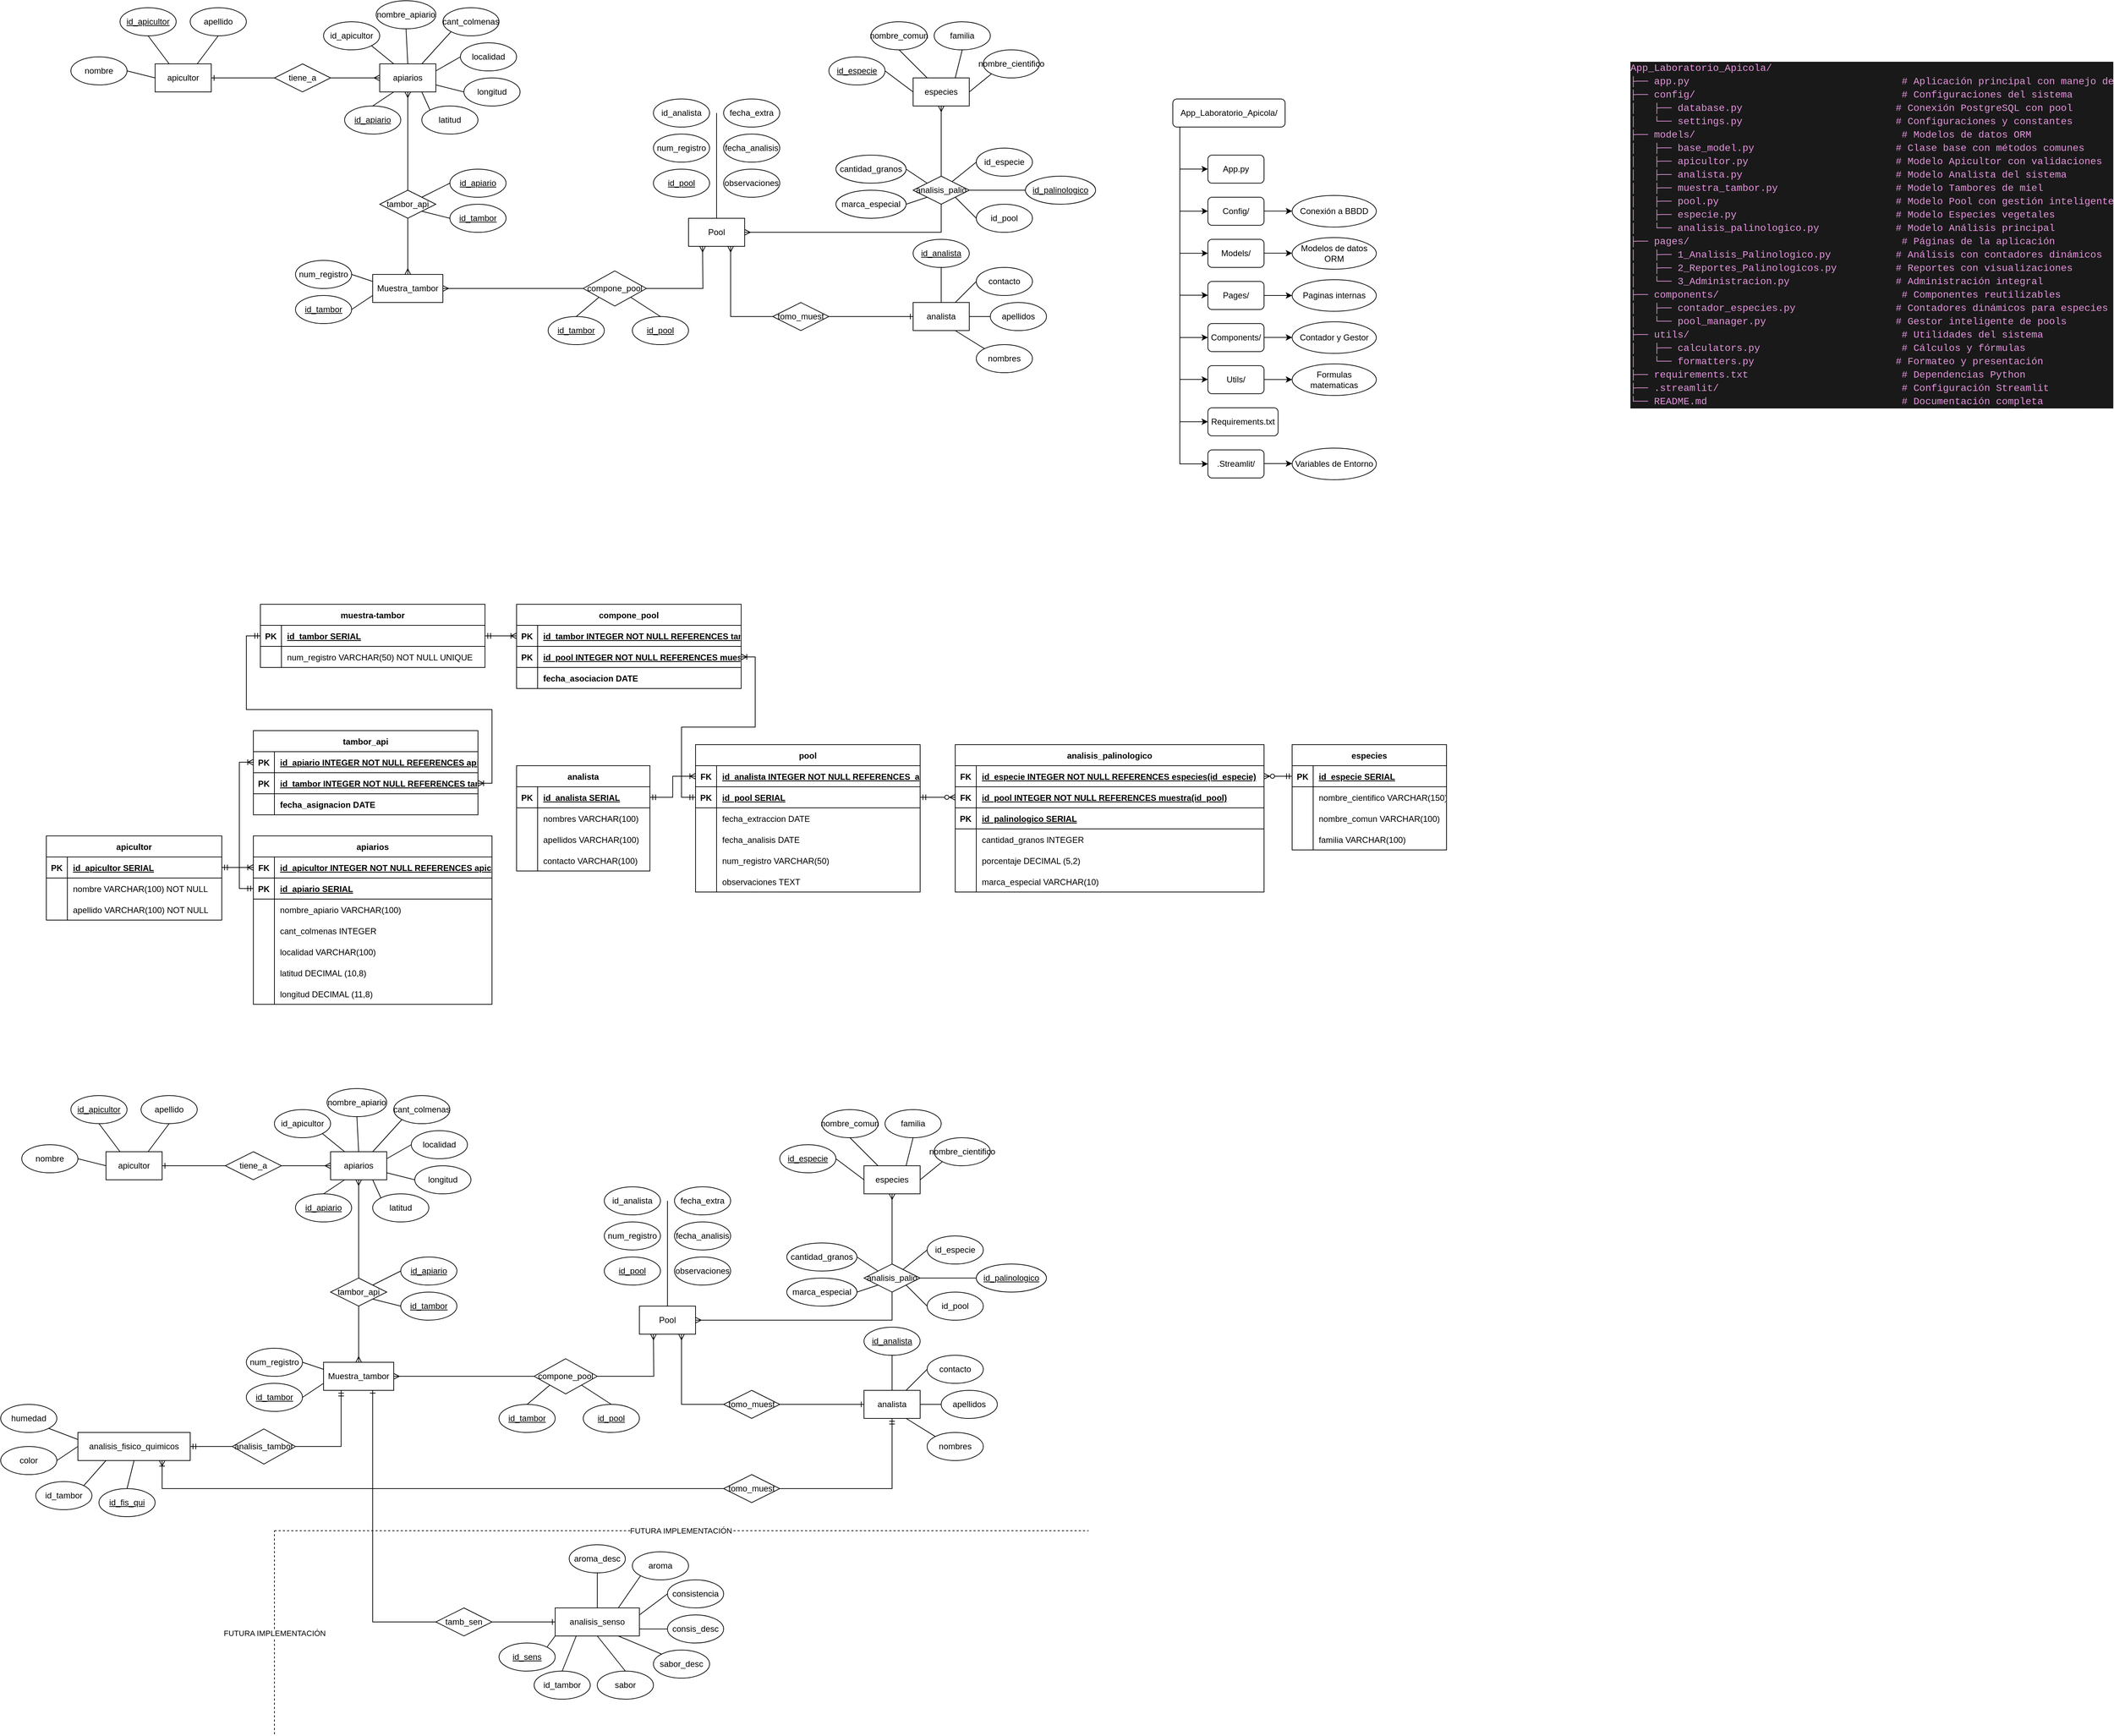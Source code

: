 <mxfile version="28.1.2">
  <diagram id="R2lEEEUBdFMjLlhIrx00" name="Page-1">
    <mxGraphModel dx="2497" dy="1700" grid="1" gridSize="10" guides="1" tooltips="1" connect="1" arrows="1" fold="1" page="1" pageScale="1" pageWidth="850" pageHeight="1100" math="0" shadow="0" extFonts="Permanent Marker^https://fonts.googleapis.com/css?family=Permanent+Marker">
      <root>
        <mxCell id="0" />
        <mxCell id="1" parent="0" />
        <mxCell id="2UJ9F-yyZZV8TtGCsO7B-1" value="especies" style="whiteSpace=wrap;html=1;align=center;" parent="1" vertex="1">
          <mxGeometry x="840" y="760" width="80" height="40" as="geometry" />
        </mxCell>
        <mxCell id="FHarEw_1w8gjIPrUUaQ0-25" value="" style="edgeStyle=orthogonalEdgeStyle;rounded=0;orthogonalLoop=1;jettySize=auto;html=1;entryX=0.5;entryY=1;entryDx=0;entryDy=0;startArrow=ERmany;startFill=0;endArrow=ERmany;endFill=0;exitX=1;exitY=0.5;exitDx=0;exitDy=0;" parent="1" source="2UJ9F-yyZZV8TtGCsO7B-2" edge="1">
          <mxGeometry relative="1" as="geometry">
            <mxPoint x="210" y="1060" as="sourcePoint" />
            <mxPoint x="540" y="1000" as="targetPoint" />
          </mxGeometry>
        </mxCell>
        <mxCell id="ieJBfIBitrrJD2SXiwdM-3" style="edgeStyle=orthogonalEdgeStyle;rounded=0;orthogonalLoop=1;jettySize=auto;html=1;entryX=0;entryY=0.5;entryDx=0;entryDy=0;startArrow=ERone;startFill=0;endArrow=ERone;endFill=0;" parent="1" source="2UJ9F-yyZZV8TtGCsO7B-2" target="ieJBfIBitrrJD2SXiwdM-2" edge="1">
          <mxGeometry relative="1" as="geometry">
            <Array as="points">
              <mxPoint x="140" y="1410" />
            </Array>
          </mxGeometry>
        </mxCell>
        <mxCell id="2UJ9F-yyZZV8TtGCsO7B-2" value="Muestra_tambor" style="whiteSpace=wrap;html=1;align=center;" parent="1" vertex="1">
          <mxGeometry x="70" y="1040" width="100" height="40" as="geometry" />
        </mxCell>
        <mxCell id="ut1FgxLM1IVdskiY2yRH-5" style="edgeStyle=orthogonalEdgeStyle;rounded=0;orthogonalLoop=1;jettySize=auto;html=1;entryX=0;entryY=0.5;entryDx=0;entryDy=0;endArrow=ERone;endFill=0;startArrow=ERmany;startFill=0;" parent="1" source="2UJ9F-yyZZV8TtGCsO7B-3" target="ut1FgxLM1IVdskiY2yRH-4" edge="1">
          <mxGeometry relative="1" as="geometry">
            <Array as="points">
              <mxPoint x="580" y="1100" />
            </Array>
          </mxGeometry>
        </mxCell>
        <mxCell id="2UJ9F-yyZZV8TtGCsO7B-3" value="Pool" style="whiteSpace=wrap;html=1;align=center;" parent="1" vertex="1">
          <mxGeometry x="520" y="960" width="80" height="40" as="geometry" />
        </mxCell>
        <mxCell id="FHarEw_1w8gjIPrUUaQ0-11" value="id_especie" style="ellipse;whiteSpace=wrap;html=1;align=center;fontStyle=4;" parent="1" vertex="1">
          <mxGeometry x="720" y="730" width="80" height="40" as="geometry" />
        </mxCell>
        <mxCell id="FHarEw_1w8gjIPrUUaQ0-12" value="nombre_comun" style="ellipse;whiteSpace=wrap;html=1;align=center;" parent="1" vertex="1">
          <mxGeometry x="780" y="680" width="80" height="40" as="geometry" />
        </mxCell>
        <mxCell id="FHarEw_1w8gjIPrUUaQ0-13" value="familia" style="ellipse;whiteSpace=wrap;html=1;align=center;" parent="1" vertex="1">
          <mxGeometry x="870" y="680" width="80" height="40" as="geometry" />
        </mxCell>
        <mxCell id="FHarEw_1w8gjIPrUUaQ0-17" value="" style="endArrow=none;html=1;rounded=0;entryX=0;entryY=0.5;entryDx=0;entryDy=0;exitX=1;exitY=0.5;exitDx=0;exitDy=0;" parent="1" source="FHarEw_1w8gjIPrUUaQ0-11" target="2UJ9F-yyZZV8TtGCsO7B-1" edge="1">
          <mxGeometry relative="1" as="geometry">
            <mxPoint x="820" y="720" as="sourcePoint" />
            <mxPoint x="980" y="720" as="targetPoint" />
          </mxGeometry>
        </mxCell>
        <mxCell id="FHarEw_1w8gjIPrUUaQ0-18" value="" style="endArrow=none;html=1;rounded=0;entryX=0.25;entryY=0;entryDx=0;entryDy=0;exitX=0.5;exitY=1;exitDx=0;exitDy=0;" parent="1" source="FHarEw_1w8gjIPrUUaQ0-12" target="2UJ9F-yyZZV8TtGCsO7B-1" edge="1">
          <mxGeometry relative="1" as="geometry">
            <mxPoint x="820" y="760" as="sourcePoint" />
            <mxPoint x="860" y="790" as="targetPoint" />
          </mxGeometry>
        </mxCell>
        <mxCell id="FHarEw_1w8gjIPrUUaQ0-19" value="" style="endArrow=none;html=1;rounded=0;entryX=0.75;entryY=0;entryDx=0;entryDy=0;exitX=0.5;exitY=1;exitDx=0;exitDy=0;" parent="1" source="FHarEw_1w8gjIPrUUaQ0-13" target="2UJ9F-yyZZV8TtGCsO7B-1" edge="1">
          <mxGeometry relative="1" as="geometry">
            <mxPoint x="970" y="730" as="sourcePoint" />
            <mxPoint x="1010" y="760" as="targetPoint" />
          </mxGeometry>
        </mxCell>
        <mxCell id="FHarEw_1w8gjIPrUUaQ0-22" value="" style="endArrow=none;html=1;rounded=0;entryX=1;entryY=0.5;entryDx=0;entryDy=0;exitX=0;exitY=0.75;exitDx=0;exitDy=0;" parent="1" source="2UJ9F-yyZZV8TtGCsO7B-2" target="IORpXrqYH4g0OpjPxt7b-13" edge="1">
          <mxGeometry relative="1" as="geometry">
            <mxPoint x="250" y="900" as="sourcePoint" />
            <mxPoint x="-330.0" y="1060" as="targetPoint" />
          </mxGeometry>
        </mxCell>
        <mxCell id="FHarEw_1w8gjIPrUUaQ0-23" value="compone_pool" style="shape=rhombus;perimeter=rhombusPerimeter;whiteSpace=wrap;html=1;align=center;" parent="1" vertex="1">
          <mxGeometry x="370" y="1035" width="90" height="50" as="geometry" />
        </mxCell>
        <mxCell id="FHarEw_1w8gjIPrUUaQ0-30" value="fecha_extra" style="ellipse;whiteSpace=wrap;html=1;align=center;" parent="1" vertex="1">
          <mxGeometry x="570" y="790" width="80" height="40" as="geometry" />
        </mxCell>
        <mxCell id="FHarEw_1w8gjIPrUUaQ0-32" value="&lt;u&gt;id_pool&lt;/u&gt;" style="ellipse;whiteSpace=wrap;html=1;align=center;" parent="1" vertex="1">
          <mxGeometry x="470" y="890" width="80" height="40" as="geometry" />
        </mxCell>
        <mxCell id="FHarEw_1w8gjIPrUUaQ0-40" value="observaciones" style="ellipse;whiteSpace=wrap;html=1;align=center;" parent="1" vertex="1">
          <mxGeometry x="570" y="890" width="80" height="40" as="geometry" />
        </mxCell>
        <mxCell id="FHarEw_1w8gjIPrUUaQ0-44" value="" style="endArrow=none;html=1;rounded=0;exitX=0.5;exitY=0;exitDx=0;exitDy=0;" parent="1" source="2UJ9F-yyZZV8TtGCsO7B-3" edge="1">
          <mxGeometry relative="1" as="geometry">
            <mxPoint x="650" y="940" as="sourcePoint" />
            <mxPoint x="560" y="810" as="targetPoint" />
          </mxGeometry>
        </mxCell>
        <mxCell id="FHarEw_1w8gjIPrUUaQ0-56" value="fecha_analisis" style="ellipse;whiteSpace=wrap;html=1;align=center;" parent="1" vertex="1">
          <mxGeometry x="570" y="840" width="80" height="40" as="geometry" />
        </mxCell>
        <mxCell id="FHarEw_1w8gjIPrUUaQ0-57" value="num_registro" style="ellipse;whiteSpace=wrap;html=1;align=center;" parent="1" vertex="1">
          <mxGeometry x="470" y="840" width="80" height="40" as="geometry" />
        </mxCell>
        <mxCell id="IORpXrqYH4g0OpjPxt7b-17" style="edgeStyle=orthogonalEdgeStyle;rounded=0;orthogonalLoop=1;jettySize=auto;html=1;startArrow=ERmany;startFill=0;endArrow=ERmany;endFill=0;entryX=0.5;entryY=0;entryDx=0;entryDy=0;" parent="1" source="FHarEw_1w8gjIPrUUaQ0-66" target="2UJ9F-yyZZV8TtGCsO7B-2" edge="1">
          <mxGeometry relative="1" as="geometry">
            <mxPoint x="120" y="1040" as="targetPoint" />
            <Array as="points">
              <mxPoint x="120" y="1040" />
            </Array>
          </mxGeometry>
        </mxCell>
        <mxCell id="FHarEw_1w8gjIPrUUaQ0-66" value="apiarios" style="whiteSpace=wrap;html=1;align=center;" parent="1" vertex="1">
          <mxGeometry x="80" y="740" width="80" height="40" as="geometry" />
        </mxCell>
        <mxCell id="FHarEw_1w8gjIPrUUaQ0-67" value="id_apiario" style="ellipse;whiteSpace=wrap;html=1;align=center;fontStyle=4;" parent="1" vertex="1">
          <mxGeometry x="30" y="800" width="80" height="40" as="geometry" />
        </mxCell>
        <mxCell id="FHarEw_1w8gjIPrUUaQ0-68" value="id_apicultor" style="ellipse;whiteSpace=wrap;html=1;align=center;" parent="1" vertex="1">
          <mxGeometry y="680" width="80" height="40" as="geometry" />
        </mxCell>
        <mxCell id="FHarEw_1w8gjIPrUUaQ0-69" value="nombre_apiario" style="ellipse;whiteSpace=wrap;html=1;align=center;" parent="1" vertex="1">
          <mxGeometry x="75" y="650" width="85" height="40" as="geometry" />
        </mxCell>
        <mxCell id="FHarEw_1w8gjIPrUUaQ0-70" value="" style="endArrow=none;html=1;rounded=0;entryX=0.25;entryY=1;entryDx=0;entryDy=0;exitX=0.5;exitY=0;exitDx=0;exitDy=0;" parent="1" source="FHarEw_1w8gjIPrUUaQ0-67" target="FHarEw_1w8gjIPrUUaQ0-66" edge="1">
          <mxGeometry relative="1" as="geometry">
            <mxPoint x="60" y="700" as="sourcePoint" />
            <mxPoint x="220" y="700" as="targetPoint" />
          </mxGeometry>
        </mxCell>
        <mxCell id="FHarEw_1w8gjIPrUUaQ0-71" value="" style="endArrow=none;html=1;rounded=0;entryX=0.25;entryY=0;entryDx=0;entryDy=0;exitX=1;exitY=1;exitDx=0;exitDy=0;" parent="1" source="FHarEw_1w8gjIPrUUaQ0-68" target="FHarEw_1w8gjIPrUUaQ0-66" edge="1">
          <mxGeometry relative="1" as="geometry">
            <mxPoint x="60" y="740" as="sourcePoint" />
            <mxPoint x="100" y="770" as="targetPoint" />
          </mxGeometry>
        </mxCell>
        <mxCell id="FHarEw_1w8gjIPrUUaQ0-72" value="" style="endArrow=none;html=1;rounded=0;entryX=0.5;entryY=0;entryDx=0;entryDy=0;exitX=0.5;exitY=1;exitDx=0;exitDy=0;" parent="1" source="FHarEw_1w8gjIPrUUaQ0-69" target="FHarEw_1w8gjIPrUUaQ0-66" edge="1">
          <mxGeometry relative="1" as="geometry">
            <mxPoint x="210" y="710" as="sourcePoint" />
            <mxPoint x="250" y="740" as="targetPoint" />
          </mxGeometry>
        </mxCell>
        <mxCell id="FHarEw_1w8gjIPrUUaQ0-74" value="tambor_api" style="shape=rhombus;perimeter=rhombusPerimeter;whiteSpace=wrap;html=1;align=center;" parent="1" vertex="1">
          <mxGeometry x="80" y="920" width="80" height="40" as="geometry" />
        </mxCell>
        <mxCell id="FHarEw_1w8gjIPrUUaQ0-78" value="cant_colmenas" style="ellipse;whiteSpace=wrap;html=1;align=center;" parent="1" vertex="1">
          <mxGeometry x="170" y="660" width="80" height="40" as="geometry" />
        </mxCell>
        <mxCell id="FHarEw_1w8gjIPrUUaQ0-79" value="longitud" style="ellipse;whiteSpace=wrap;html=1;align=center;" parent="1" vertex="1">
          <mxGeometry x="200" y="760" width="80" height="40" as="geometry" />
        </mxCell>
        <mxCell id="FHarEw_1w8gjIPrUUaQ0-80" value="" style="endArrow=none;html=1;rounded=0;entryX=0.75;entryY=0;entryDx=0;entryDy=0;exitX=0;exitY=1;exitDx=0;exitDy=0;" parent="1" source="FHarEw_1w8gjIPrUUaQ0-78" target="FHarEw_1w8gjIPrUUaQ0-66" edge="1">
          <mxGeometry relative="1" as="geometry">
            <mxPoint x="105" y="700" as="sourcePoint" />
            <mxPoint x="135" y="770" as="targetPoint" />
          </mxGeometry>
        </mxCell>
        <mxCell id="FHarEw_1w8gjIPrUUaQ0-81" value="" style="endArrow=none;html=1;rounded=0;exitX=0;exitY=0.5;exitDx=0;exitDy=0;entryX=1;entryY=0.75;entryDx=0;entryDy=0;" parent="1" source="FHarEw_1w8gjIPrUUaQ0-79" target="FHarEw_1w8gjIPrUUaQ0-66" edge="1">
          <mxGeometry relative="1" as="geometry">
            <mxPoint x="205" y="780" as="sourcePoint" />
            <mxPoint x="170" y="760" as="targetPoint" />
          </mxGeometry>
        </mxCell>
        <mxCell id="FHarEw_1w8gjIPrUUaQ0-89" value="" style="endArrow=none;html=1;rounded=0;entryX=1;entryY=0.5;entryDx=0;entryDy=0;exitX=0;exitY=0.5;exitDx=0;exitDy=0;" parent="1" source="Jz5QmlJhgt4yMlqs4-hm-1" target="ieJBfIBitrrJD2SXiwdM-12" edge="1">
          <mxGeometry relative="1" as="geometry">
            <mxPoint x="-160" y="1180" as="sourcePoint" />
            <mxPoint x="520" y="1250" as="targetPoint" />
          </mxGeometry>
        </mxCell>
        <mxCell id="FHarEw_1w8gjIPrUUaQ0-91" value="id_especie" style="ellipse;whiteSpace=wrap;html=1;align=center;" parent="1" vertex="1">
          <mxGeometry x="930" y="860" width="80" height="40" as="geometry" />
        </mxCell>
        <mxCell id="FHarEw_1w8gjIPrUUaQ0-92" value="" style="endArrow=none;html=1;rounded=0;exitX=0.675;exitY=0.225;exitDx=0;exitDy=0;entryX=0;entryY=0.5;entryDx=0;entryDy=0;exitPerimeter=0;" parent="1" source="FHarEw_1w8gjIPrUUaQ0-98" target="FHarEw_1w8gjIPrUUaQ0-91" edge="1">
          <mxGeometry relative="1" as="geometry">
            <mxPoint x="900" y="870" as="sourcePoint" />
            <mxPoint x="1040" y="930" as="targetPoint" />
          </mxGeometry>
        </mxCell>
        <mxCell id="FHarEw_1w8gjIPrUUaQ0-102" style="edgeStyle=orthogonalEdgeStyle;rounded=0;orthogonalLoop=1;jettySize=auto;html=1;entryX=1;entryY=0.5;entryDx=0;entryDy=0;endArrow=ERmany;endFill=0;startArrow=ERmany;startFill=0;" parent="1" target="2UJ9F-yyZZV8TtGCsO7B-3" edge="1">
          <mxGeometry relative="1" as="geometry">
            <mxPoint x="880" y="800" as="sourcePoint" />
            <mxPoint x="880" y="960" as="targetPoint" />
            <Array as="points">
              <mxPoint x="880" y="980" />
            </Array>
          </mxGeometry>
        </mxCell>
        <mxCell id="FHarEw_1w8gjIPrUUaQ0-97" value="&lt;u&gt;id_palinologico&lt;/u&gt;" style="ellipse;whiteSpace=wrap;html=1;align=center;" parent="1" vertex="1">
          <mxGeometry x="1000" y="900" width="100" height="40" as="geometry" />
        </mxCell>
        <mxCell id="FHarEw_1w8gjIPrUUaQ0-98" value="analisis_palio" style="shape=rhombus;perimeter=rhombusPerimeter;whiteSpace=wrap;html=1;align=center;" parent="1" vertex="1">
          <mxGeometry x="840" y="900" width="80" height="40" as="geometry" />
        </mxCell>
        <mxCell id="FHarEw_1w8gjIPrUUaQ0-99" value="" style="endArrow=none;html=1;rounded=0;entryX=1;entryY=0.5;entryDx=0;entryDy=0;exitX=0;exitY=0.5;exitDx=0;exitDy=0;" parent="1" source="FHarEw_1w8gjIPrUUaQ0-97" target="FHarEw_1w8gjIPrUUaQ0-98" edge="1">
          <mxGeometry relative="1" as="geometry">
            <mxPoint x="950" y="850" as="sourcePoint" />
            <mxPoint x="920" y="910" as="targetPoint" />
          </mxGeometry>
        </mxCell>
        <mxCell id="FHarEw_1w8gjIPrUUaQ0-106" value="" style="endArrow=none;html=1;rounded=0;entryX=0;entryY=0;entryDx=0;entryDy=0;exitX=1;exitY=0.5;exitDx=0;exitDy=0;" parent="1" source="FHarEw_1w8gjIPrUUaQ0-107" target="FHarEw_1w8gjIPrUUaQ0-98" edge="1">
          <mxGeometry relative="1" as="geometry">
            <mxPoint x="800.0" y="880" as="sourcePoint" />
            <mxPoint x="840" y="880" as="targetPoint" />
          </mxGeometry>
        </mxCell>
        <mxCell id="FHarEw_1w8gjIPrUUaQ0-107" value="cantidad_granos" style="ellipse;whiteSpace=wrap;html=1;align=center;" parent="1" vertex="1">
          <mxGeometry x="730" y="870" width="100" height="40" as="geometry" />
        </mxCell>
        <mxCell id="ieJBfIBitrrJD2SXiwdM-1" value="tamb_sen" style="shape=rhombus;perimeter=rhombusPerimeter;whiteSpace=wrap;html=1;align=center;" parent="1" vertex="1">
          <mxGeometry x="230" y="1390" width="80" height="40" as="geometry" />
        </mxCell>
        <mxCell id="ieJBfIBitrrJD2SXiwdM-2" value="analisis_senso" style="whiteSpace=wrap;html=1;align=center;" parent="1" vertex="1">
          <mxGeometry x="400" y="1390" width="120" height="40" as="geometry" />
        </mxCell>
        <mxCell id="ieJBfIBitrrJD2SXiwdM-4" value="id_sens" style="ellipse;whiteSpace=wrap;html=1;align=center;fontStyle=4;" parent="1" vertex="1">
          <mxGeometry x="320" y="1440" width="80" height="40" as="geometry" />
        </mxCell>
        <mxCell id="ieJBfIBitrrJD2SXiwdM-5" value="id_tambor" style="ellipse;whiteSpace=wrap;html=1;align=center;" parent="1" vertex="1">
          <mxGeometry x="370" y="1480" width="80" height="40" as="geometry" />
        </mxCell>
        <mxCell id="ieJBfIBitrrJD2SXiwdM-6" value="" style="endArrow=none;html=1;rounded=0;exitX=0;exitY=1;exitDx=0;exitDy=0;entryX=1;entryY=0;entryDx=0;entryDy=0;" parent="1" source="ieJBfIBitrrJD2SXiwdM-2" target="ieJBfIBitrrJD2SXiwdM-4" edge="1">
          <mxGeometry relative="1" as="geometry">
            <mxPoint x="570" y="1380" as="sourcePoint" />
            <mxPoint x="632" y="1426" as="targetPoint" />
          </mxGeometry>
        </mxCell>
        <mxCell id="ieJBfIBitrrJD2SXiwdM-7" value="" style="endArrow=none;html=1;rounded=0;exitX=0.25;exitY=1;exitDx=0;exitDy=0;entryX=0.5;entryY=0;entryDx=0;entryDy=0;" parent="1" source="ieJBfIBitrrJD2SXiwdM-2" target="ieJBfIBitrrJD2SXiwdM-5" edge="1">
          <mxGeometry relative="1" as="geometry">
            <mxPoint x="640" y="1370" as="sourcePoint" />
            <mxPoint x="702" y="1416" as="targetPoint" />
          </mxGeometry>
        </mxCell>
        <mxCell id="ieJBfIBitrrJD2SXiwdM-8" value="sabor_desc" style="ellipse;whiteSpace=wrap;html=1;align=center;" parent="1" vertex="1">
          <mxGeometry x="540" y="1450" width="80" height="40" as="geometry" />
        </mxCell>
        <mxCell id="ieJBfIBitrrJD2SXiwdM-9" value="sabor" style="ellipse;whiteSpace=wrap;html=1;align=center;" parent="1" vertex="1">
          <mxGeometry x="460" y="1480" width="80" height="40" as="geometry" />
        </mxCell>
        <mxCell id="ieJBfIBitrrJD2SXiwdM-10" value="aroma" style="ellipse;whiteSpace=wrap;html=1;align=center;" parent="1" vertex="1">
          <mxGeometry x="510" y="1310" width="80" height="40" as="geometry" />
        </mxCell>
        <mxCell id="ieJBfIBitrrJD2SXiwdM-11" value="aroma_desc" style="ellipse;whiteSpace=wrap;html=1;align=center;" parent="1" vertex="1">
          <mxGeometry x="420" y="1300" width="80" height="40" as="geometry" />
        </mxCell>
        <mxCell id="ieJBfIBitrrJD2SXiwdM-12" value="color" style="ellipse;whiteSpace=wrap;html=1;align=center;" parent="1" vertex="1">
          <mxGeometry x="-390" y="1160" width="80" height="40" as="geometry" />
        </mxCell>
        <mxCell id="LOEWXdQoFzKzdT3Kg7No-1" value="" style="endArrow=none;html=1;rounded=0;exitX=0.5;exitY=0;exitDx=0;exitDy=0;entryX=0.5;entryY=1;entryDx=0;entryDy=0;" parent="1" source="ieJBfIBitrrJD2SXiwdM-2" target="ieJBfIBitrrJD2SXiwdM-11" edge="1">
          <mxGeometry relative="1" as="geometry">
            <mxPoint x="490" y="1390" as="sourcePoint" />
            <mxPoint x="480" y="1350" as="targetPoint" />
          </mxGeometry>
        </mxCell>
        <mxCell id="LOEWXdQoFzKzdT3Kg7No-2" value="" style="endArrow=none;html=1;rounded=0;exitX=0.75;exitY=0;exitDx=0;exitDy=0;entryX=0;entryY=1;entryDx=0;entryDy=0;" parent="1" source="ieJBfIBitrrJD2SXiwdM-2" target="ieJBfIBitrrJD2SXiwdM-10" edge="1">
          <mxGeometry relative="1" as="geometry">
            <mxPoint x="490" y="1406" as="sourcePoint" />
            <mxPoint x="532" y="1370" as="targetPoint" />
          </mxGeometry>
        </mxCell>
        <mxCell id="LOEWXdQoFzKzdT3Kg7No-3" value="" style="endArrow=none;html=1;rounded=0;exitX=0;exitY=0;exitDx=0;exitDy=0;entryX=0.75;entryY=1;entryDx=0;entryDy=0;" parent="1" source="ieJBfIBitrrJD2SXiwdM-8" target="ieJBfIBitrrJD2SXiwdM-2" edge="1">
          <mxGeometry relative="1" as="geometry">
            <mxPoint x="510" y="1476" as="sourcePoint" />
            <mxPoint x="552" y="1440" as="targetPoint" />
          </mxGeometry>
        </mxCell>
        <mxCell id="LOEWXdQoFzKzdT3Kg7No-4" value="" style="endArrow=none;html=1;rounded=0;exitX=0.5;exitY=0;exitDx=0;exitDy=0;entryX=0.5;entryY=1;entryDx=0;entryDy=0;" parent="1" source="ieJBfIBitrrJD2SXiwdM-9" target="ieJBfIBitrrJD2SXiwdM-2" edge="1">
          <mxGeometry relative="1" as="geometry">
            <mxPoint x="490" y="1496" as="sourcePoint" />
            <mxPoint x="532" y="1460" as="targetPoint" />
          </mxGeometry>
        </mxCell>
        <mxCell id="LOEWXdQoFzKzdT3Kg7No-6" value="consistencia" style="ellipse;whiteSpace=wrap;html=1;align=center;" parent="1" vertex="1">
          <mxGeometry x="560" y="1350" width="80" height="40" as="geometry" />
        </mxCell>
        <mxCell id="LOEWXdQoFzKzdT3Kg7No-7" value="" style="endArrow=none;html=1;rounded=0;entryX=0;entryY=0.5;entryDx=0;entryDy=0;exitX=1;exitY=0.25;exitDx=0;exitDy=0;" parent="1" source="ieJBfIBitrrJD2SXiwdM-2" target="LOEWXdQoFzKzdT3Kg7No-6" edge="1">
          <mxGeometry relative="1" as="geometry">
            <mxPoint x="660" y="1410" as="sourcePoint" />
            <mxPoint x="512" y="1360" as="targetPoint" />
          </mxGeometry>
        </mxCell>
        <mxCell id="LOEWXdQoFzKzdT3Kg7No-8" value="consis_desc" style="ellipse;whiteSpace=wrap;html=1;align=center;" parent="1" vertex="1">
          <mxGeometry x="560" y="1400" width="80" height="40" as="geometry" />
        </mxCell>
        <mxCell id="LOEWXdQoFzKzdT3Kg7No-9" value="" style="endArrow=none;html=1;rounded=0;exitX=0;exitY=0.5;exitDx=0;exitDy=0;entryX=1;entryY=0.75;entryDx=0;entryDy=0;" parent="1" source="LOEWXdQoFzKzdT3Kg7No-8" target="ieJBfIBitrrJD2SXiwdM-2" edge="1">
          <mxGeometry relative="1" as="geometry">
            <mxPoint x="552" y="1516" as="sourcePoint" />
            <mxPoint x="520" y="1450" as="targetPoint" />
          </mxGeometry>
        </mxCell>
        <mxCell id="LOEWXdQoFzKzdT3Kg7No-14" value="nombre_cientifico" style="ellipse;whiteSpace=wrap;html=1;align=center;" parent="1" vertex="1">
          <mxGeometry x="940" y="720" width="80" height="40" as="geometry" />
        </mxCell>
        <mxCell id="LOEWXdQoFzKzdT3Kg7No-15" value="" style="endArrow=none;html=1;rounded=0;entryX=1;entryY=0.5;entryDx=0;entryDy=0;exitX=0;exitY=1;exitDx=0;exitDy=0;" parent="1" source="LOEWXdQoFzKzdT3Kg7No-14" target="2UJ9F-yyZZV8TtGCsO7B-1" edge="1">
          <mxGeometry relative="1" as="geometry">
            <mxPoint x="910" y="740" as="sourcePoint" />
            <mxPoint x="900" y="780" as="targetPoint" />
          </mxGeometry>
        </mxCell>
        <mxCell id="LOEWXdQoFzKzdT3Kg7No-17" value="&lt;u&gt;id_pool&lt;/u&gt;" style="ellipse;whiteSpace=wrap;html=1;align=center;" parent="1" vertex="1">
          <mxGeometry x="440" y="1100" width="80" height="40" as="geometry" />
        </mxCell>
        <mxCell id="LOEWXdQoFzKzdT3Kg7No-19" value="" style="endArrow=none;html=1;rounded=0;exitX=0;exitY=1;exitDx=0;exitDy=0;entryX=0.5;entryY=0;entryDx=0;entryDy=0;" parent="1" source="FHarEw_1w8gjIPrUUaQ0-23" target="IORpXrqYH4g0OpjPxt7b-27" edge="1">
          <mxGeometry relative="1" as="geometry">
            <mxPoint x="400" y="1070" as="sourcePoint" />
            <mxPoint x="380" y="1100" as="targetPoint" />
          </mxGeometry>
        </mxCell>
        <mxCell id="LOEWXdQoFzKzdT3Kg7No-20" value="" style="endArrow=none;html=1;rounded=0;exitX=1;exitY=1;exitDx=0;exitDy=0;entryX=0.5;entryY=0;entryDx=0;entryDy=0;" parent="1" source="FHarEw_1w8gjIPrUUaQ0-23" target="LOEWXdQoFzKzdT3Kg7No-17" edge="1">
          <mxGeometry relative="1" as="geometry">
            <mxPoint x="470" y="1070" as="sourcePoint" />
            <mxPoint x="450" y="1100" as="targetPoint" />
          </mxGeometry>
        </mxCell>
        <mxCell id="IORpXrqYH4g0OpjPxt7b-13" value="id_tambor" style="ellipse;whiteSpace=wrap;html=1;align=center;fontStyle=4;" parent="1" vertex="1">
          <mxGeometry x="-40" y="1070" width="80" height="40" as="geometry" />
        </mxCell>
        <mxCell id="IORpXrqYH4g0OpjPxt7b-15" value="localidad" style="ellipse;whiteSpace=wrap;html=1;align=center;" parent="1" vertex="1">
          <mxGeometry x="195" y="710" width="80" height="40" as="geometry" />
        </mxCell>
        <mxCell id="IORpXrqYH4g0OpjPxt7b-16" value="" style="endArrow=none;html=1;rounded=0;exitX=0;exitY=0.5;exitDx=0;exitDy=0;entryX=1;entryY=0.25;entryDx=0;entryDy=0;" parent="1" source="IORpXrqYH4g0OpjPxt7b-15" target="FHarEw_1w8gjIPrUUaQ0-66" edge="1">
          <mxGeometry relative="1" as="geometry">
            <mxPoint x="222" y="730" as="sourcePoint" />
            <mxPoint x="170" y="750" as="targetPoint" />
          </mxGeometry>
        </mxCell>
        <mxCell id="IORpXrqYH4g0OpjPxt7b-19" value="&lt;u&gt;id_apiario&lt;/u&gt;" style="ellipse;whiteSpace=wrap;html=1;align=center;" parent="1" vertex="1">
          <mxGeometry x="180" y="890" width="80" height="40" as="geometry" />
        </mxCell>
        <mxCell id="IORpXrqYH4g0OpjPxt7b-21" value="" style="endArrow=none;html=1;rounded=0;entryX=1;entryY=0;entryDx=0;entryDy=0;exitX=0;exitY=0.5;exitDx=0;exitDy=0;" parent="1" source="IORpXrqYH4g0OpjPxt7b-19" target="FHarEw_1w8gjIPrUUaQ0-74" edge="1">
          <mxGeometry relative="1" as="geometry">
            <mxPoint x="185" y="960" as="sourcePoint" />
            <mxPoint x="155" y="960" as="targetPoint" />
          </mxGeometry>
        </mxCell>
        <mxCell id="IORpXrqYH4g0OpjPxt7b-23" style="edgeStyle=orthogonalEdgeStyle;rounded=0;orthogonalLoop=1;jettySize=auto;html=1;entryX=0;entryY=0.5;entryDx=0;entryDy=0;startArrow=ERone;startFill=0;endArrow=ERmany;endFill=0;" parent="1" source="IORpXrqYH4g0OpjPxt7b-22" target="FHarEw_1w8gjIPrUUaQ0-66" edge="1">
          <mxGeometry relative="1" as="geometry" />
        </mxCell>
        <mxCell id="IORpXrqYH4g0OpjPxt7b-22" value="apicultor" style="whiteSpace=wrap;html=1;align=center;" parent="1" vertex="1">
          <mxGeometry x="-240" y="740" width="80" height="40" as="geometry" />
        </mxCell>
        <mxCell id="IORpXrqYH4g0OpjPxt7b-24" value="&lt;u&gt;id_tambor&lt;/u&gt;" style="ellipse;whiteSpace=wrap;html=1;align=center;" parent="1" vertex="1">
          <mxGeometry x="180" y="940" width="80" height="40" as="geometry" />
        </mxCell>
        <mxCell id="IORpXrqYH4g0OpjPxt7b-25" value="" style="endArrow=none;html=1;rounded=0;entryX=1;entryY=1;entryDx=0;entryDy=0;exitX=0;exitY=0.5;exitDx=0;exitDy=0;" parent="1" source="IORpXrqYH4g0OpjPxt7b-24" target="FHarEw_1w8gjIPrUUaQ0-74" edge="1">
          <mxGeometry relative="1" as="geometry">
            <mxPoint x="190" y="920" as="sourcePoint" />
            <mxPoint x="170" y="950" as="targetPoint" />
          </mxGeometry>
        </mxCell>
        <mxCell id="IORpXrqYH4g0OpjPxt7b-27" value="&lt;u&gt;id_tambor&lt;/u&gt;" style="ellipse;whiteSpace=wrap;html=1;align=center;" parent="1" vertex="1">
          <mxGeometry x="320" y="1100" width="80" height="40" as="geometry" />
        </mxCell>
        <mxCell id="IORpXrqYH4g0OpjPxt7b-30" value="tiene_a" style="shape=rhombus;perimeter=rhombusPerimeter;whiteSpace=wrap;html=1;align=center;" parent="1" vertex="1">
          <mxGeometry x="-70" y="740" width="80" height="40" as="geometry" />
        </mxCell>
        <mxCell id="IORpXrqYH4g0OpjPxt7b-31" value="id_apicultor" style="ellipse;whiteSpace=wrap;html=1;align=center;fontStyle=4;" parent="1" vertex="1">
          <mxGeometry x="-290" y="660" width="80" height="40" as="geometry" />
        </mxCell>
        <mxCell id="IORpXrqYH4g0OpjPxt7b-32" value="apellido" style="ellipse;whiteSpace=wrap;html=1;align=center;" parent="1" vertex="1">
          <mxGeometry x="-190" y="660" width="80" height="40" as="geometry" />
        </mxCell>
        <mxCell id="IORpXrqYH4g0OpjPxt7b-33" value="" style="endArrow=none;html=1;rounded=0;entryX=0.25;entryY=0;entryDx=0;entryDy=0;exitX=0.5;exitY=1;exitDx=0;exitDy=0;" parent="1" source="IORpXrqYH4g0OpjPxt7b-31" target="IORpXrqYH4g0OpjPxt7b-22" edge="1">
          <mxGeometry relative="1" as="geometry">
            <mxPoint x="-290" y="725" as="sourcePoint" />
            <mxPoint x="-270" y="755" as="targetPoint" />
          </mxGeometry>
        </mxCell>
        <mxCell id="IORpXrqYH4g0OpjPxt7b-34" value="" style="endArrow=none;html=1;rounded=0;entryX=0.75;entryY=0;entryDx=0;entryDy=0;exitX=0.5;exitY=1;exitDx=0;exitDy=0;" parent="1" source="IORpXrqYH4g0OpjPxt7b-32" target="IORpXrqYH4g0OpjPxt7b-22" edge="1">
          <mxGeometry relative="1" as="geometry">
            <mxPoint x="-190" y="710" as="sourcePoint" />
            <mxPoint x="-170" y="740" as="targetPoint" />
          </mxGeometry>
        </mxCell>
        <mxCell id="IORpXrqYH4g0OpjPxt7b-35" value="marca_especial" style="ellipse;whiteSpace=wrap;html=1;align=center;" parent="1" vertex="1">
          <mxGeometry x="730" y="920" width="100" height="40" as="geometry" />
        </mxCell>
        <mxCell id="IORpXrqYH4g0OpjPxt7b-36" value="" style="endArrow=none;html=1;rounded=0;entryX=0;entryY=1;entryDx=0;entryDy=0;exitX=1;exitY=0.5;exitDx=0;exitDy=0;" parent="1" source="IORpXrqYH4g0OpjPxt7b-35" target="FHarEw_1w8gjIPrUUaQ0-98" edge="1">
          <mxGeometry relative="1" as="geometry">
            <mxPoint x="830" y="860" as="sourcePoint" />
            <mxPoint x="892" y="876" as="targetPoint" />
          </mxGeometry>
        </mxCell>
        <mxCell id="ut1FgxLM1IVdskiY2yRH-1" value="id_pool" style="ellipse;whiteSpace=wrap;html=1;align=center;" parent="1" vertex="1">
          <mxGeometry x="930" y="940" width="80" height="40" as="geometry" />
        </mxCell>
        <mxCell id="ut1FgxLM1IVdskiY2yRH-3" value="" style="endArrow=none;html=1;rounded=0;exitX=0;exitY=0.5;exitDx=0;exitDy=0;entryX=1;entryY=1;entryDx=0;entryDy=0;" parent="1" source="ut1FgxLM1IVdskiY2yRH-1" target="FHarEw_1w8gjIPrUUaQ0-98" edge="1">
          <mxGeometry relative="1" as="geometry">
            <mxPoint x="900" y="1099" as="sourcePoint" />
            <mxPoint x="936" y="1070" as="targetPoint" />
          </mxGeometry>
        </mxCell>
        <mxCell id="BhSkISTr6NIZ3ygM6Dpm-2" style="edgeStyle=orthogonalEdgeStyle;rounded=0;orthogonalLoop=1;jettySize=auto;html=1;entryX=0.75;entryY=1;entryDx=0;entryDy=0;startArrow=ERmandOne;startFill=0;endArrow=ERoneToMany;endFill=0;" parent="1" source="ut1FgxLM1IVdskiY2yRH-4" target="Jz5QmlJhgt4yMlqs4-hm-1" edge="1">
          <mxGeometry relative="1" as="geometry">
            <Array as="points">
              <mxPoint x="880" y="1220" />
              <mxPoint x="-160" y="1220" />
            </Array>
          </mxGeometry>
        </mxCell>
        <mxCell id="ut1FgxLM1IVdskiY2yRH-4" value="analista" style="whiteSpace=wrap;html=1;align=center;" parent="1" vertex="1">
          <mxGeometry x="840" y="1080" width="80" height="40" as="geometry" />
        </mxCell>
        <mxCell id="ut1FgxLM1IVdskiY2yRH-6" value="id_analista" style="ellipse;whiteSpace=wrap;html=1;align=center;" parent="1" vertex="1">
          <mxGeometry x="470" y="790" width="80" height="40" as="geometry" />
        </mxCell>
        <mxCell id="ut1FgxLM1IVdskiY2yRH-7" value="tomo_muest" style="shape=rhombus;perimeter=rhombusPerimeter;whiteSpace=wrap;html=1;align=center;" parent="1" vertex="1">
          <mxGeometry x="640" y="1080" width="80" height="40" as="geometry" />
        </mxCell>
        <mxCell id="ut1FgxLM1IVdskiY2yRH-8" value="&lt;u&gt;id_analista&lt;/u&gt;" style="ellipse;whiteSpace=wrap;html=1;align=center;" parent="1" vertex="1">
          <mxGeometry x="840" y="990" width="80" height="40" as="geometry" />
        </mxCell>
        <mxCell id="ut1FgxLM1IVdskiY2yRH-9" value="nombres" style="ellipse;whiteSpace=wrap;html=1;align=center;" parent="1" vertex="1">
          <mxGeometry x="930" y="1140" width="80" height="40" as="geometry" />
        </mxCell>
        <mxCell id="ut1FgxLM1IVdskiY2yRH-10" value="apellidos" style="ellipse;whiteSpace=wrap;html=1;align=center;" parent="1" vertex="1">
          <mxGeometry x="950" y="1080" width="80" height="40" as="geometry" />
        </mxCell>
        <mxCell id="ut1FgxLM1IVdskiY2yRH-11" value="contacto" style="ellipse;whiteSpace=wrap;html=1;align=center;" parent="1" vertex="1">
          <mxGeometry x="930" y="1030" width="80" height="40" as="geometry" />
        </mxCell>
        <mxCell id="ut1FgxLM1IVdskiY2yRH-12" value="" style="endArrow=none;html=1;rounded=0;exitX=0.5;exitY=1;exitDx=0;exitDy=0;entryX=0.5;entryY=0;entryDx=0;entryDy=0;" parent="1" source="ut1FgxLM1IVdskiY2yRH-8" target="ut1FgxLM1IVdskiY2yRH-4" edge="1">
          <mxGeometry relative="1" as="geometry">
            <mxPoint x="840" y="1160" as="sourcePoint" />
            <mxPoint x="810" y="1130" as="targetPoint" />
          </mxGeometry>
        </mxCell>
        <mxCell id="ut1FgxLM1IVdskiY2yRH-13" value="" style="endArrow=none;html=1;rounded=0;exitX=0.75;exitY=0;exitDx=0;exitDy=0;entryX=0;entryY=0.5;entryDx=0;entryDy=0;" parent="1" source="ut1FgxLM1IVdskiY2yRH-4" target="ut1FgxLM1IVdskiY2yRH-11" edge="1">
          <mxGeometry relative="1" as="geometry">
            <mxPoint x="900" y="1060" as="sourcePoint" />
            <mxPoint x="870" y="1030" as="targetPoint" />
          </mxGeometry>
        </mxCell>
        <mxCell id="ut1FgxLM1IVdskiY2yRH-14" value="" style="endArrow=none;html=1;rounded=0;exitX=0;exitY=0.5;exitDx=0;exitDy=0;entryX=1;entryY=0.5;entryDx=0;entryDy=0;" parent="1" source="ut1FgxLM1IVdskiY2yRH-10" target="ut1FgxLM1IVdskiY2yRH-4" edge="1">
          <mxGeometry relative="1" as="geometry">
            <mxPoint x="930" y="1080" as="sourcePoint" />
            <mxPoint x="900" y="1050" as="targetPoint" />
          </mxGeometry>
        </mxCell>
        <mxCell id="ut1FgxLM1IVdskiY2yRH-15" value="" style="endArrow=none;html=1;rounded=0;exitX=0;exitY=0;exitDx=0;exitDy=0;entryX=0.75;entryY=1;entryDx=0;entryDy=0;" parent="1" source="ut1FgxLM1IVdskiY2yRH-9" target="ut1FgxLM1IVdskiY2yRH-4" edge="1">
          <mxGeometry relative="1" as="geometry">
            <mxPoint x="930" y="1160" as="sourcePoint" />
            <mxPoint x="900" y="1130" as="targetPoint" />
          </mxGeometry>
        </mxCell>
        <mxCell id="25K-4Gzc3a5rJdkNa9CR-105" value="nombre" style="ellipse;whiteSpace=wrap;html=1;align=center;" parent="1" vertex="1">
          <mxGeometry x="-360" y="730" width="80" height="40" as="geometry" />
        </mxCell>
        <mxCell id="25K-4Gzc3a5rJdkNa9CR-106" value="" style="endArrow=none;html=1;rounded=0;entryX=0;entryY=0.5;entryDx=0;entryDy=0;exitX=1;exitY=0.5;exitDx=0;exitDy=0;" parent="1" source="25K-4Gzc3a5rJdkNa9CR-105" target="IORpXrqYH4g0OpjPxt7b-22" edge="1">
          <mxGeometry relative="1" as="geometry">
            <mxPoint x="-140" y="710" as="sourcePoint" />
            <mxPoint x="-170" y="750" as="targetPoint" />
          </mxGeometry>
        </mxCell>
        <mxCell id="25K-4Gzc3a5rJdkNa9CR-107" value="num_registro" style="ellipse;whiteSpace=wrap;html=1;align=center;" parent="1" vertex="1">
          <mxGeometry x="-40" y="1020" width="80" height="40" as="geometry" />
        </mxCell>
        <mxCell id="25K-4Gzc3a5rJdkNa9CR-108" value="" style="endArrow=none;html=1;rounded=0;entryX=1;entryY=0.5;entryDx=0;entryDy=0;exitX=0;exitY=0.25;exitDx=0;exitDy=0;" parent="1" source="2UJ9F-yyZZV8TtGCsO7B-2" target="25K-4Gzc3a5rJdkNa9CR-107" edge="1">
          <mxGeometry relative="1" as="geometry">
            <mxPoint x="92" y="1080" as="sourcePoint" />
            <mxPoint x="70" y="1086" as="targetPoint" />
          </mxGeometry>
        </mxCell>
        <mxCell id="25K-4Gzc3a5rJdkNa9CR-109" value="apicultor" style="shape=table;startSize=30;container=1;collapsible=1;childLayout=tableLayout;fixedRows=1;rowLines=0;fontStyle=1;align=center;resizeLast=1;" parent="1" vertex="1">
          <mxGeometry x="-325" y="290" width="250" height="120" as="geometry" />
        </mxCell>
        <mxCell id="25K-4Gzc3a5rJdkNa9CR-110" value="" style="shape=tableRow;horizontal=0;startSize=0;swimlaneHead=0;swimlaneBody=0;fillColor=none;collapsible=0;dropTarget=0;points=[[0,0.5],[1,0.5]];portConstraint=eastwest;strokeColor=inherit;top=0;left=0;right=0;bottom=1;" parent="25K-4Gzc3a5rJdkNa9CR-109" vertex="1">
          <mxGeometry y="30" width="250" height="30" as="geometry" />
        </mxCell>
        <mxCell id="25K-4Gzc3a5rJdkNa9CR-111" value="PK" style="shape=partialRectangle;overflow=hidden;connectable=0;fillColor=none;strokeColor=inherit;top=0;left=0;bottom=0;right=0;fontStyle=1;" parent="25K-4Gzc3a5rJdkNa9CR-110" vertex="1">
          <mxGeometry width="30" height="30" as="geometry">
            <mxRectangle width="30" height="30" as="alternateBounds" />
          </mxGeometry>
        </mxCell>
        <mxCell id="25K-4Gzc3a5rJdkNa9CR-112" value="id_apicultor SERIAL " style="shape=partialRectangle;overflow=hidden;connectable=0;fillColor=none;align=left;strokeColor=inherit;top=0;left=0;bottom=0;right=0;spacingLeft=6;fontStyle=5;" parent="25K-4Gzc3a5rJdkNa9CR-110" vertex="1">
          <mxGeometry x="30" width="220" height="30" as="geometry">
            <mxRectangle width="220" height="30" as="alternateBounds" />
          </mxGeometry>
        </mxCell>
        <mxCell id="25K-4Gzc3a5rJdkNa9CR-113" value="" style="shape=tableRow;horizontal=0;startSize=0;swimlaneHead=0;swimlaneBody=0;fillColor=none;collapsible=0;dropTarget=0;points=[[0,0.5],[1,0.5]];portConstraint=eastwest;strokeColor=inherit;top=0;left=0;right=0;bottom=0;" parent="25K-4Gzc3a5rJdkNa9CR-109" vertex="1">
          <mxGeometry y="60" width="250" height="30" as="geometry" />
        </mxCell>
        <mxCell id="25K-4Gzc3a5rJdkNa9CR-114" value="" style="shape=partialRectangle;overflow=hidden;connectable=0;fillColor=none;strokeColor=inherit;top=0;left=0;bottom=0;right=0;" parent="25K-4Gzc3a5rJdkNa9CR-113" vertex="1">
          <mxGeometry width="30" height="30" as="geometry">
            <mxRectangle width="30" height="30" as="alternateBounds" />
          </mxGeometry>
        </mxCell>
        <mxCell id="25K-4Gzc3a5rJdkNa9CR-115" value="nombre VARCHAR(100) NOT NULL" style="shape=partialRectangle;overflow=hidden;connectable=0;fillColor=none;align=left;strokeColor=inherit;top=0;left=0;bottom=0;right=0;spacingLeft=6;" parent="25K-4Gzc3a5rJdkNa9CR-113" vertex="1">
          <mxGeometry x="30" width="220" height="30" as="geometry">
            <mxRectangle width="220" height="30" as="alternateBounds" />
          </mxGeometry>
        </mxCell>
        <mxCell id="25K-4Gzc3a5rJdkNa9CR-116" value="" style="shape=tableRow;horizontal=0;startSize=0;swimlaneHead=0;swimlaneBody=0;fillColor=none;collapsible=0;dropTarget=0;points=[[0,0.5],[1,0.5]];portConstraint=eastwest;strokeColor=inherit;top=0;left=0;right=0;bottom=0;" parent="25K-4Gzc3a5rJdkNa9CR-109" vertex="1">
          <mxGeometry y="90" width="250" height="30" as="geometry" />
        </mxCell>
        <mxCell id="25K-4Gzc3a5rJdkNa9CR-117" value="" style="shape=partialRectangle;overflow=hidden;connectable=0;fillColor=none;strokeColor=inherit;top=0;left=0;bottom=0;right=0;" parent="25K-4Gzc3a5rJdkNa9CR-116" vertex="1">
          <mxGeometry width="30" height="30" as="geometry">
            <mxRectangle width="30" height="30" as="alternateBounds" />
          </mxGeometry>
        </mxCell>
        <mxCell id="25K-4Gzc3a5rJdkNa9CR-118" value="apellido VARCHAR(100) NOT NULL" style="shape=partialRectangle;overflow=hidden;connectable=0;fillColor=none;align=left;strokeColor=inherit;top=0;left=0;bottom=0;right=0;spacingLeft=6;" parent="25K-4Gzc3a5rJdkNa9CR-116" vertex="1">
          <mxGeometry x="30" width="220" height="30" as="geometry">
            <mxRectangle width="220" height="30" as="alternateBounds" />
          </mxGeometry>
        </mxCell>
        <mxCell id="25K-4Gzc3a5rJdkNa9CR-119" value="apiarios" style="shape=table;startSize=30;container=1;collapsible=1;childLayout=tableLayout;fixedRows=1;rowLines=0;fontStyle=1;align=center;resizeLast=1;" parent="1" vertex="1">
          <mxGeometry x="-30" y="290" width="340" height="240" as="geometry" />
        </mxCell>
        <mxCell id="25K-4Gzc3a5rJdkNa9CR-120" value="" style="shape=tableRow;horizontal=0;startSize=0;swimlaneHead=0;swimlaneBody=0;fillColor=none;collapsible=0;dropTarget=0;points=[[0,0.5],[1,0.5]];portConstraint=eastwest;strokeColor=inherit;top=0;left=0;right=0;bottom=1;" parent="25K-4Gzc3a5rJdkNa9CR-119" vertex="1">
          <mxGeometry y="30" width="340" height="30" as="geometry" />
        </mxCell>
        <mxCell id="25K-4Gzc3a5rJdkNa9CR-121" value="FK" style="shape=partialRectangle;overflow=hidden;connectable=0;fillColor=none;strokeColor=inherit;top=0;left=0;bottom=0;right=0;fontStyle=1;" parent="25K-4Gzc3a5rJdkNa9CR-120" vertex="1">
          <mxGeometry width="30" height="30" as="geometry">
            <mxRectangle width="30" height="30" as="alternateBounds" />
          </mxGeometry>
        </mxCell>
        <mxCell id="25K-4Gzc3a5rJdkNa9CR-122" value="id_apicultor INTEGER NOT NULL REFERENCES apicultor(id_apicultor)" style="shape=partialRectangle;overflow=hidden;connectable=0;fillColor=none;align=left;strokeColor=inherit;top=0;left=0;bottom=0;right=0;spacingLeft=6;fontStyle=5;" parent="25K-4Gzc3a5rJdkNa9CR-120" vertex="1">
          <mxGeometry x="30" width="310" height="30" as="geometry">
            <mxRectangle width="310" height="30" as="alternateBounds" />
          </mxGeometry>
        </mxCell>
        <mxCell id="25K-4Gzc3a5rJdkNa9CR-123" value="" style="shape=tableRow;horizontal=0;startSize=0;swimlaneHead=0;swimlaneBody=0;fillColor=none;collapsible=0;dropTarget=0;points=[[0,0.5],[1,0.5]];portConstraint=eastwest;strokeColor=inherit;top=0;left=0;right=0;bottom=1;" parent="25K-4Gzc3a5rJdkNa9CR-119" vertex="1">
          <mxGeometry y="60" width="340" height="30" as="geometry" />
        </mxCell>
        <mxCell id="25K-4Gzc3a5rJdkNa9CR-124" value="PK" style="shape=partialRectangle;overflow=hidden;connectable=0;fillColor=none;strokeColor=inherit;top=0;left=0;bottom=0;right=0;fontStyle=1;" parent="25K-4Gzc3a5rJdkNa9CR-123" vertex="1">
          <mxGeometry width="30" height="30" as="geometry">
            <mxRectangle width="30" height="30" as="alternateBounds" />
          </mxGeometry>
        </mxCell>
        <mxCell id="25K-4Gzc3a5rJdkNa9CR-125" value="id_apiario SERIAL " style="shape=partialRectangle;overflow=hidden;connectable=0;fillColor=none;align=left;strokeColor=inherit;top=0;left=0;bottom=0;right=0;spacingLeft=6;fontStyle=5;" parent="25K-4Gzc3a5rJdkNa9CR-123" vertex="1">
          <mxGeometry x="30" width="310" height="30" as="geometry">
            <mxRectangle width="310" height="30" as="alternateBounds" />
          </mxGeometry>
        </mxCell>
        <mxCell id="25K-4Gzc3a5rJdkNa9CR-126" value="" style="shape=tableRow;horizontal=0;startSize=0;swimlaneHead=0;swimlaneBody=0;fillColor=none;collapsible=0;dropTarget=0;points=[[0,0.5],[1,0.5]];portConstraint=eastwest;strokeColor=inherit;top=0;left=0;right=0;bottom=0;" parent="25K-4Gzc3a5rJdkNa9CR-119" vertex="1">
          <mxGeometry y="90" width="340" height="30" as="geometry" />
        </mxCell>
        <mxCell id="25K-4Gzc3a5rJdkNa9CR-127" value="" style="shape=partialRectangle;overflow=hidden;connectable=0;fillColor=none;strokeColor=inherit;top=0;left=0;bottom=0;right=0;" parent="25K-4Gzc3a5rJdkNa9CR-126" vertex="1">
          <mxGeometry width="30" height="30" as="geometry">
            <mxRectangle width="30" height="30" as="alternateBounds" />
          </mxGeometry>
        </mxCell>
        <mxCell id="25K-4Gzc3a5rJdkNa9CR-128" value="nombre_apiario VARCHAR(100)" style="shape=partialRectangle;overflow=hidden;connectable=0;fillColor=none;align=left;strokeColor=inherit;top=0;left=0;bottom=0;right=0;spacingLeft=6;" parent="25K-4Gzc3a5rJdkNa9CR-126" vertex="1">
          <mxGeometry x="30" width="310" height="30" as="geometry">
            <mxRectangle width="310" height="30" as="alternateBounds" />
          </mxGeometry>
        </mxCell>
        <mxCell id="25K-4Gzc3a5rJdkNa9CR-129" value="" style="shape=tableRow;horizontal=0;startSize=0;swimlaneHead=0;swimlaneBody=0;fillColor=none;collapsible=0;dropTarget=0;points=[[0,0.5],[1,0.5]];portConstraint=eastwest;strokeColor=inherit;top=0;left=0;right=0;bottom=0;" parent="25K-4Gzc3a5rJdkNa9CR-119" vertex="1">
          <mxGeometry y="120" width="340" height="30" as="geometry" />
        </mxCell>
        <mxCell id="25K-4Gzc3a5rJdkNa9CR-130" value="" style="shape=partialRectangle;overflow=hidden;connectable=0;fillColor=none;strokeColor=inherit;top=0;left=0;bottom=0;right=0;" parent="25K-4Gzc3a5rJdkNa9CR-129" vertex="1">
          <mxGeometry width="30" height="30" as="geometry">
            <mxRectangle width="30" height="30" as="alternateBounds" />
          </mxGeometry>
        </mxCell>
        <mxCell id="25K-4Gzc3a5rJdkNa9CR-131" value="cant_colmenas INTEGER" style="shape=partialRectangle;overflow=hidden;connectable=0;fillColor=none;align=left;strokeColor=inherit;top=0;left=0;bottom=0;right=0;spacingLeft=6;" parent="25K-4Gzc3a5rJdkNa9CR-129" vertex="1">
          <mxGeometry x="30" width="310" height="30" as="geometry">
            <mxRectangle width="310" height="30" as="alternateBounds" />
          </mxGeometry>
        </mxCell>
        <mxCell id="25K-4Gzc3a5rJdkNa9CR-132" value="" style="shape=tableRow;horizontal=0;startSize=0;swimlaneHead=0;swimlaneBody=0;fillColor=none;collapsible=0;dropTarget=0;points=[[0,0.5],[1,0.5]];portConstraint=eastwest;strokeColor=inherit;top=0;left=0;right=0;bottom=0;" parent="25K-4Gzc3a5rJdkNa9CR-119" vertex="1">
          <mxGeometry y="150" width="340" height="30" as="geometry" />
        </mxCell>
        <mxCell id="25K-4Gzc3a5rJdkNa9CR-133" value="" style="shape=partialRectangle;overflow=hidden;connectable=0;fillColor=none;strokeColor=inherit;top=0;left=0;bottom=0;right=0;" parent="25K-4Gzc3a5rJdkNa9CR-132" vertex="1">
          <mxGeometry width="30" height="30" as="geometry">
            <mxRectangle width="30" height="30" as="alternateBounds" />
          </mxGeometry>
        </mxCell>
        <mxCell id="25K-4Gzc3a5rJdkNa9CR-134" value="localidad VARCHAR(100)" style="shape=partialRectangle;overflow=hidden;connectable=0;fillColor=none;align=left;strokeColor=inherit;top=0;left=0;bottom=0;right=0;spacingLeft=6;" parent="25K-4Gzc3a5rJdkNa9CR-132" vertex="1">
          <mxGeometry x="30" width="310" height="30" as="geometry">
            <mxRectangle width="310" height="30" as="alternateBounds" />
          </mxGeometry>
        </mxCell>
        <mxCell id="25K-4Gzc3a5rJdkNa9CR-135" value="" style="shape=tableRow;horizontal=0;startSize=0;swimlaneHead=0;swimlaneBody=0;fillColor=none;collapsible=0;dropTarget=0;points=[[0,0.5],[1,0.5]];portConstraint=eastwest;strokeColor=inherit;top=0;left=0;right=0;bottom=0;" parent="25K-4Gzc3a5rJdkNa9CR-119" vertex="1">
          <mxGeometry y="180" width="340" height="30" as="geometry" />
        </mxCell>
        <mxCell id="25K-4Gzc3a5rJdkNa9CR-136" value="" style="shape=partialRectangle;overflow=hidden;connectable=0;fillColor=none;strokeColor=inherit;top=0;left=0;bottom=0;right=0;" parent="25K-4Gzc3a5rJdkNa9CR-135" vertex="1">
          <mxGeometry width="30" height="30" as="geometry">
            <mxRectangle width="30" height="30" as="alternateBounds" />
          </mxGeometry>
        </mxCell>
        <mxCell id="25K-4Gzc3a5rJdkNa9CR-137" value="latitud DECIMAL (10,8)" style="shape=partialRectangle;overflow=hidden;connectable=0;fillColor=none;align=left;strokeColor=inherit;top=0;left=0;bottom=0;right=0;spacingLeft=6;" parent="25K-4Gzc3a5rJdkNa9CR-135" vertex="1">
          <mxGeometry x="30" width="310" height="30" as="geometry">
            <mxRectangle width="310" height="30" as="alternateBounds" />
          </mxGeometry>
        </mxCell>
        <mxCell id="25K-4Gzc3a5rJdkNa9CR-235" style="shape=tableRow;horizontal=0;startSize=0;swimlaneHead=0;swimlaneBody=0;fillColor=none;collapsible=0;dropTarget=0;points=[[0,0.5],[1,0.5]];portConstraint=eastwest;strokeColor=inherit;top=0;left=0;right=0;bottom=0;" parent="25K-4Gzc3a5rJdkNa9CR-119" vertex="1">
          <mxGeometry y="210" width="340" height="30" as="geometry" />
        </mxCell>
        <mxCell id="25K-4Gzc3a5rJdkNa9CR-236" style="shape=partialRectangle;overflow=hidden;connectable=0;fillColor=none;strokeColor=inherit;top=0;left=0;bottom=0;right=0;" parent="25K-4Gzc3a5rJdkNa9CR-235" vertex="1">
          <mxGeometry width="30" height="30" as="geometry">
            <mxRectangle width="30" height="30" as="alternateBounds" />
          </mxGeometry>
        </mxCell>
        <mxCell id="25K-4Gzc3a5rJdkNa9CR-237" value="longitud DECIMAL (11,8)" style="shape=partialRectangle;overflow=hidden;connectable=0;fillColor=none;align=left;strokeColor=inherit;top=0;left=0;bottom=0;right=0;spacingLeft=6;" parent="25K-4Gzc3a5rJdkNa9CR-235" vertex="1">
          <mxGeometry x="30" width="310" height="30" as="geometry">
            <mxRectangle width="310" height="30" as="alternateBounds" />
          </mxGeometry>
        </mxCell>
        <mxCell id="25K-4Gzc3a5rJdkNa9CR-138" value="muestra-tambor" style="shape=table;startSize=30;container=1;collapsible=1;childLayout=tableLayout;fixedRows=1;rowLines=0;fontStyle=1;align=center;resizeLast=1;" parent="1" vertex="1">
          <mxGeometry x="-20" y="-40" width="320" height="90" as="geometry" />
        </mxCell>
        <mxCell id="25K-4Gzc3a5rJdkNa9CR-139" value="" style="shape=tableRow;horizontal=0;startSize=0;swimlaneHead=0;swimlaneBody=0;fillColor=none;collapsible=0;dropTarget=0;points=[[0,0.5],[1,0.5]];portConstraint=eastwest;strokeColor=inherit;top=0;left=0;right=0;bottom=1;" parent="25K-4Gzc3a5rJdkNa9CR-138" vertex="1">
          <mxGeometry y="30" width="320" height="30" as="geometry" />
        </mxCell>
        <mxCell id="25K-4Gzc3a5rJdkNa9CR-140" value="PK" style="shape=partialRectangle;overflow=hidden;connectable=0;fillColor=none;strokeColor=inherit;top=0;left=0;bottom=0;right=0;fontStyle=1;" parent="25K-4Gzc3a5rJdkNa9CR-139" vertex="1">
          <mxGeometry width="30" height="30" as="geometry">
            <mxRectangle width="30" height="30" as="alternateBounds" />
          </mxGeometry>
        </mxCell>
        <mxCell id="25K-4Gzc3a5rJdkNa9CR-141" value="id_tambor SERIAL " style="shape=partialRectangle;overflow=hidden;connectable=0;fillColor=none;align=left;strokeColor=inherit;top=0;left=0;bottom=0;right=0;spacingLeft=6;fontStyle=5;" parent="25K-4Gzc3a5rJdkNa9CR-139" vertex="1">
          <mxGeometry x="30" width="290" height="30" as="geometry">
            <mxRectangle width="290" height="30" as="alternateBounds" />
          </mxGeometry>
        </mxCell>
        <mxCell id="25K-4Gzc3a5rJdkNa9CR-142" value="" style="shape=tableRow;horizontal=0;startSize=0;swimlaneHead=0;swimlaneBody=0;fillColor=none;collapsible=0;dropTarget=0;points=[[0,0.5],[1,0.5]];portConstraint=eastwest;strokeColor=inherit;top=0;left=0;right=0;bottom=0;" parent="25K-4Gzc3a5rJdkNa9CR-138" vertex="1">
          <mxGeometry y="60" width="320" height="30" as="geometry" />
        </mxCell>
        <mxCell id="25K-4Gzc3a5rJdkNa9CR-143" value="" style="shape=partialRectangle;overflow=hidden;connectable=0;fillColor=none;strokeColor=inherit;top=0;left=0;bottom=0;right=0;" parent="25K-4Gzc3a5rJdkNa9CR-142" vertex="1">
          <mxGeometry width="30" height="30" as="geometry">
            <mxRectangle width="30" height="30" as="alternateBounds" />
          </mxGeometry>
        </mxCell>
        <mxCell id="25K-4Gzc3a5rJdkNa9CR-144" value="num_registro VARCHAR(50) NOT NULL UNIQUE" style="shape=partialRectangle;overflow=hidden;connectable=0;fillColor=none;align=left;strokeColor=inherit;top=0;left=0;bottom=0;right=0;spacingLeft=6;" parent="25K-4Gzc3a5rJdkNa9CR-142" vertex="1">
          <mxGeometry x="30" width="290" height="30" as="geometry">
            <mxRectangle width="290" height="30" as="alternateBounds" />
          </mxGeometry>
        </mxCell>
        <mxCell id="25K-4Gzc3a5rJdkNa9CR-145" value="tambor_api" style="shape=table;startSize=30;container=1;collapsible=1;childLayout=tableLayout;fixedRows=1;rowLines=0;fontStyle=1;align=center;resizeLast=1;" parent="1" vertex="1">
          <mxGeometry x="-30" y="140" width="320" height="120" as="geometry" />
        </mxCell>
        <mxCell id="25K-4Gzc3a5rJdkNa9CR-146" value="" style="shape=tableRow;horizontal=0;startSize=0;swimlaneHead=0;swimlaneBody=0;fillColor=none;collapsible=0;dropTarget=0;points=[[0,0.5],[1,0.5]];portConstraint=eastwest;strokeColor=inherit;top=0;left=0;right=0;bottom=1;" parent="25K-4Gzc3a5rJdkNa9CR-145" vertex="1">
          <mxGeometry y="30" width="320" height="30" as="geometry" />
        </mxCell>
        <mxCell id="25K-4Gzc3a5rJdkNa9CR-147" value="PK" style="shape=partialRectangle;overflow=hidden;connectable=0;fillColor=none;strokeColor=inherit;top=0;left=0;bottom=0;right=0;fontStyle=1;" parent="25K-4Gzc3a5rJdkNa9CR-146" vertex="1">
          <mxGeometry width="30" height="30" as="geometry">
            <mxRectangle width="30" height="30" as="alternateBounds" />
          </mxGeometry>
        </mxCell>
        <mxCell id="25K-4Gzc3a5rJdkNa9CR-148" value="id_apiario INTEGER NOT NULL REFERENCES apiarios(id_apiario)" style="shape=partialRectangle;overflow=hidden;connectable=0;fillColor=none;align=left;strokeColor=inherit;top=0;left=0;bottom=0;right=0;spacingLeft=6;fontStyle=5;" parent="25K-4Gzc3a5rJdkNa9CR-146" vertex="1">
          <mxGeometry x="30" width="290" height="30" as="geometry">
            <mxRectangle width="290" height="30" as="alternateBounds" />
          </mxGeometry>
        </mxCell>
        <mxCell id="25K-4Gzc3a5rJdkNa9CR-149" value="" style="shape=tableRow;horizontal=0;startSize=0;swimlaneHead=0;swimlaneBody=0;fillColor=none;collapsible=0;dropTarget=0;points=[[0,0.5],[1,0.5]];portConstraint=eastwest;strokeColor=inherit;top=0;left=0;right=0;bottom=1;" parent="25K-4Gzc3a5rJdkNa9CR-145" vertex="1">
          <mxGeometry y="60" width="320" height="30" as="geometry" />
        </mxCell>
        <mxCell id="25K-4Gzc3a5rJdkNa9CR-150" value="PK" style="shape=partialRectangle;overflow=hidden;connectable=0;fillColor=none;strokeColor=inherit;top=0;left=0;bottom=0;right=0;fontStyle=1;" parent="25K-4Gzc3a5rJdkNa9CR-149" vertex="1">
          <mxGeometry width="30" height="30" as="geometry">
            <mxRectangle width="30" height="30" as="alternateBounds" />
          </mxGeometry>
        </mxCell>
        <mxCell id="25K-4Gzc3a5rJdkNa9CR-151" value="id_tambor INTEGER NOT NULL REFERENCES tambor(id_tambor)" style="shape=partialRectangle;overflow=hidden;connectable=0;fillColor=none;align=left;strokeColor=inherit;top=0;left=0;bottom=0;right=0;spacingLeft=6;fontStyle=5;" parent="25K-4Gzc3a5rJdkNa9CR-149" vertex="1">
          <mxGeometry x="30" width="290" height="30" as="geometry">
            <mxRectangle width="290" height="30" as="alternateBounds" />
          </mxGeometry>
        </mxCell>
        <mxCell id="25K-4Gzc3a5rJdkNa9CR-240" style="shape=tableRow;horizontal=0;startSize=0;swimlaneHead=0;swimlaneBody=0;fillColor=none;collapsible=0;dropTarget=0;points=[[0,0.5],[1,0.5]];portConstraint=eastwest;strokeColor=inherit;top=0;left=0;right=0;bottom=1;" parent="25K-4Gzc3a5rJdkNa9CR-145" vertex="1">
          <mxGeometry y="90" width="320" height="30" as="geometry" />
        </mxCell>
        <mxCell id="25K-4Gzc3a5rJdkNa9CR-241" style="shape=partialRectangle;overflow=hidden;connectable=0;fillColor=none;strokeColor=inherit;top=0;left=0;bottom=0;right=0;fontStyle=1;" parent="25K-4Gzc3a5rJdkNa9CR-240" vertex="1">
          <mxGeometry width="30" height="30" as="geometry">
            <mxRectangle width="30" height="30" as="alternateBounds" />
          </mxGeometry>
        </mxCell>
        <mxCell id="25K-4Gzc3a5rJdkNa9CR-242" value="fecha_asignacion DATE " style="shape=partialRectangle;overflow=hidden;connectable=0;fillColor=none;align=left;strokeColor=inherit;top=0;left=0;bottom=0;right=0;spacingLeft=6;fontStyle=1;" parent="25K-4Gzc3a5rJdkNa9CR-240" vertex="1">
          <mxGeometry x="30" width="290" height="30" as="geometry">
            <mxRectangle width="290" height="30" as="alternateBounds" />
          </mxGeometry>
        </mxCell>
        <mxCell id="25K-4Gzc3a5rJdkNa9CR-152" value="pool" style="shape=table;startSize=30;container=1;collapsible=1;childLayout=tableLayout;fixedRows=1;rowLines=0;fontStyle=1;align=center;resizeLast=1;" parent="1" vertex="1">
          <mxGeometry x="600" y="160" width="320" height="210" as="geometry" />
        </mxCell>
        <mxCell id="25K-4Gzc3a5rJdkNa9CR-153" value="" style="shape=tableRow;horizontal=0;startSize=0;swimlaneHead=0;swimlaneBody=0;fillColor=none;collapsible=0;dropTarget=0;points=[[0,0.5],[1,0.5]];portConstraint=eastwest;strokeColor=inherit;top=0;left=0;right=0;bottom=1;" parent="25K-4Gzc3a5rJdkNa9CR-152" vertex="1">
          <mxGeometry y="30" width="320" height="30" as="geometry" />
        </mxCell>
        <mxCell id="25K-4Gzc3a5rJdkNa9CR-154" value="FK" style="shape=partialRectangle;overflow=hidden;connectable=0;fillColor=none;strokeColor=inherit;top=0;left=0;bottom=0;right=0;fontStyle=1;" parent="25K-4Gzc3a5rJdkNa9CR-153" vertex="1">
          <mxGeometry width="30" height="30" as="geometry">
            <mxRectangle width="30" height="30" as="alternateBounds" />
          </mxGeometry>
        </mxCell>
        <mxCell id="25K-4Gzc3a5rJdkNa9CR-155" value="id_analista INTEGER NOT NULL REFERENCES  analista(id_analista)" style="shape=partialRectangle;overflow=hidden;connectable=0;fillColor=none;align=left;strokeColor=inherit;top=0;left=0;bottom=0;right=0;spacingLeft=6;fontStyle=5;" parent="25K-4Gzc3a5rJdkNa9CR-153" vertex="1">
          <mxGeometry x="30" width="290" height="30" as="geometry">
            <mxRectangle width="290" height="30" as="alternateBounds" />
          </mxGeometry>
        </mxCell>
        <mxCell id="25K-4Gzc3a5rJdkNa9CR-156" value="" style="shape=tableRow;horizontal=0;startSize=0;swimlaneHead=0;swimlaneBody=0;fillColor=none;collapsible=0;dropTarget=0;points=[[0,0.5],[1,0.5]];portConstraint=eastwest;strokeColor=inherit;top=0;left=0;right=0;bottom=1;" parent="25K-4Gzc3a5rJdkNa9CR-152" vertex="1">
          <mxGeometry y="60" width="320" height="30" as="geometry" />
        </mxCell>
        <mxCell id="25K-4Gzc3a5rJdkNa9CR-157" value="PK" style="shape=partialRectangle;overflow=hidden;connectable=0;fillColor=none;strokeColor=inherit;top=0;left=0;bottom=0;right=0;fontStyle=1;" parent="25K-4Gzc3a5rJdkNa9CR-156" vertex="1">
          <mxGeometry width="30" height="30" as="geometry">
            <mxRectangle width="30" height="30" as="alternateBounds" />
          </mxGeometry>
        </mxCell>
        <mxCell id="25K-4Gzc3a5rJdkNa9CR-158" value="id_pool SERIAL " style="shape=partialRectangle;overflow=hidden;connectable=0;fillColor=none;align=left;strokeColor=inherit;top=0;left=0;bottom=0;right=0;spacingLeft=6;fontStyle=5;" parent="25K-4Gzc3a5rJdkNa9CR-156" vertex="1">
          <mxGeometry x="30" width="290" height="30" as="geometry">
            <mxRectangle width="290" height="30" as="alternateBounds" />
          </mxGeometry>
        </mxCell>
        <mxCell id="25K-4Gzc3a5rJdkNa9CR-159" value="" style="shape=tableRow;horizontal=0;startSize=0;swimlaneHead=0;swimlaneBody=0;fillColor=none;collapsible=0;dropTarget=0;points=[[0,0.5],[1,0.5]];portConstraint=eastwest;strokeColor=inherit;top=0;left=0;right=0;bottom=0;" parent="25K-4Gzc3a5rJdkNa9CR-152" vertex="1">
          <mxGeometry y="90" width="320" height="30" as="geometry" />
        </mxCell>
        <mxCell id="25K-4Gzc3a5rJdkNa9CR-160" value="" style="shape=partialRectangle;overflow=hidden;connectable=0;fillColor=none;strokeColor=inherit;top=0;left=0;bottom=0;right=0;" parent="25K-4Gzc3a5rJdkNa9CR-159" vertex="1">
          <mxGeometry width="30" height="30" as="geometry">
            <mxRectangle width="30" height="30" as="alternateBounds" />
          </mxGeometry>
        </mxCell>
        <mxCell id="25K-4Gzc3a5rJdkNa9CR-161" value="fecha_extraccion DATE" style="shape=partialRectangle;overflow=hidden;connectable=0;fillColor=none;align=left;strokeColor=inherit;top=0;left=0;bottom=0;right=0;spacingLeft=6;" parent="25K-4Gzc3a5rJdkNa9CR-159" vertex="1">
          <mxGeometry x="30" width="290" height="30" as="geometry">
            <mxRectangle width="290" height="30" as="alternateBounds" />
          </mxGeometry>
        </mxCell>
        <mxCell id="25K-4Gzc3a5rJdkNa9CR-162" value="" style="shape=tableRow;horizontal=0;startSize=0;swimlaneHead=0;swimlaneBody=0;fillColor=none;collapsible=0;dropTarget=0;points=[[0,0.5],[1,0.5]];portConstraint=eastwest;strokeColor=inherit;top=0;left=0;right=0;bottom=0;" parent="25K-4Gzc3a5rJdkNa9CR-152" vertex="1">
          <mxGeometry y="120" width="320" height="30" as="geometry" />
        </mxCell>
        <mxCell id="25K-4Gzc3a5rJdkNa9CR-163" value="" style="shape=partialRectangle;overflow=hidden;connectable=0;fillColor=none;strokeColor=inherit;top=0;left=0;bottom=0;right=0;" parent="25K-4Gzc3a5rJdkNa9CR-162" vertex="1">
          <mxGeometry width="30" height="30" as="geometry">
            <mxRectangle width="30" height="30" as="alternateBounds" />
          </mxGeometry>
        </mxCell>
        <mxCell id="25K-4Gzc3a5rJdkNa9CR-164" value="fecha_analisis DATE" style="shape=partialRectangle;overflow=hidden;connectable=0;fillColor=none;align=left;strokeColor=inherit;top=0;left=0;bottom=0;right=0;spacingLeft=6;" parent="25K-4Gzc3a5rJdkNa9CR-162" vertex="1">
          <mxGeometry x="30" width="290" height="30" as="geometry">
            <mxRectangle width="290" height="30" as="alternateBounds" />
          </mxGeometry>
        </mxCell>
        <mxCell id="25K-4Gzc3a5rJdkNa9CR-165" value="" style="shape=tableRow;horizontal=0;startSize=0;swimlaneHead=0;swimlaneBody=0;fillColor=none;collapsible=0;dropTarget=0;points=[[0,0.5],[1,0.5]];portConstraint=eastwest;strokeColor=inherit;top=0;left=0;right=0;bottom=0;" parent="25K-4Gzc3a5rJdkNa9CR-152" vertex="1">
          <mxGeometry y="150" width="320" height="30" as="geometry" />
        </mxCell>
        <mxCell id="25K-4Gzc3a5rJdkNa9CR-166" value="" style="shape=partialRectangle;overflow=hidden;connectable=0;fillColor=none;strokeColor=inherit;top=0;left=0;bottom=0;right=0;" parent="25K-4Gzc3a5rJdkNa9CR-165" vertex="1">
          <mxGeometry width="30" height="30" as="geometry">
            <mxRectangle width="30" height="30" as="alternateBounds" />
          </mxGeometry>
        </mxCell>
        <mxCell id="25K-4Gzc3a5rJdkNa9CR-167" value="num_registro VARCHAR(50)" style="shape=partialRectangle;overflow=hidden;connectable=0;fillColor=none;align=left;strokeColor=inherit;top=0;left=0;bottom=0;right=0;spacingLeft=6;" parent="25K-4Gzc3a5rJdkNa9CR-165" vertex="1">
          <mxGeometry x="30" width="290" height="30" as="geometry">
            <mxRectangle width="290" height="30" as="alternateBounds" />
          </mxGeometry>
        </mxCell>
        <mxCell id="25K-4Gzc3a5rJdkNa9CR-168" value="" style="shape=tableRow;horizontal=0;startSize=0;swimlaneHead=0;swimlaneBody=0;fillColor=none;collapsible=0;dropTarget=0;points=[[0,0.5],[1,0.5]];portConstraint=eastwest;strokeColor=inherit;top=0;left=0;right=0;bottom=0;" parent="25K-4Gzc3a5rJdkNa9CR-152" vertex="1">
          <mxGeometry y="180" width="320" height="30" as="geometry" />
        </mxCell>
        <mxCell id="25K-4Gzc3a5rJdkNa9CR-169" value="" style="shape=partialRectangle;overflow=hidden;connectable=0;fillColor=none;strokeColor=inherit;top=0;left=0;bottom=0;right=0;" parent="25K-4Gzc3a5rJdkNa9CR-168" vertex="1">
          <mxGeometry width="30" height="30" as="geometry">
            <mxRectangle width="30" height="30" as="alternateBounds" />
          </mxGeometry>
        </mxCell>
        <mxCell id="25K-4Gzc3a5rJdkNa9CR-170" value="observaciones TEXT" style="shape=partialRectangle;overflow=hidden;connectable=0;fillColor=none;align=left;strokeColor=inherit;top=0;left=0;bottom=0;right=0;spacingLeft=6;" parent="25K-4Gzc3a5rJdkNa9CR-168" vertex="1">
          <mxGeometry x="30" width="290" height="30" as="geometry">
            <mxRectangle width="290" height="30" as="alternateBounds" />
          </mxGeometry>
        </mxCell>
        <mxCell id="25K-4Gzc3a5rJdkNa9CR-171" value="compone_pool" style="shape=table;startSize=30;container=1;collapsible=1;childLayout=tableLayout;fixedRows=1;rowLines=0;fontStyle=1;align=center;resizeLast=1;" parent="1" vertex="1">
          <mxGeometry x="345" y="-40" width="320" height="120" as="geometry" />
        </mxCell>
        <mxCell id="25K-4Gzc3a5rJdkNa9CR-172" value="" style="shape=tableRow;horizontal=0;startSize=0;swimlaneHead=0;swimlaneBody=0;fillColor=none;collapsible=0;dropTarget=0;points=[[0,0.5],[1,0.5]];portConstraint=eastwest;strokeColor=inherit;top=0;left=0;right=0;bottom=1;" parent="25K-4Gzc3a5rJdkNa9CR-171" vertex="1">
          <mxGeometry y="30" width="320" height="30" as="geometry" />
        </mxCell>
        <mxCell id="25K-4Gzc3a5rJdkNa9CR-173" value="PK" style="shape=partialRectangle;overflow=hidden;connectable=0;fillColor=none;strokeColor=inherit;top=0;left=0;bottom=0;right=0;fontStyle=1;" parent="25K-4Gzc3a5rJdkNa9CR-172" vertex="1">
          <mxGeometry width="30" height="30" as="geometry">
            <mxRectangle width="30" height="30" as="alternateBounds" />
          </mxGeometry>
        </mxCell>
        <mxCell id="25K-4Gzc3a5rJdkNa9CR-174" value="id_tambor INTEGER NOT NULL REFERENCES tambor(id_tambor)" style="shape=partialRectangle;overflow=hidden;connectable=0;fillColor=none;align=left;strokeColor=inherit;top=0;left=0;bottom=0;right=0;spacingLeft=6;fontStyle=5;" parent="25K-4Gzc3a5rJdkNa9CR-172" vertex="1">
          <mxGeometry x="30" width="290" height="30" as="geometry">
            <mxRectangle width="290" height="30" as="alternateBounds" />
          </mxGeometry>
        </mxCell>
        <mxCell id="25K-4Gzc3a5rJdkNa9CR-175" value="" style="shape=tableRow;horizontal=0;startSize=0;swimlaneHead=0;swimlaneBody=0;fillColor=none;collapsible=0;dropTarget=0;points=[[0,0.5],[1,0.5]];portConstraint=eastwest;strokeColor=inherit;top=0;left=0;right=0;bottom=1;" parent="25K-4Gzc3a5rJdkNa9CR-171" vertex="1">
          <mxGeometry y="60" width="320" height="30" as="geometry" />
        </mxCell>
        <mxCell id="25K-4Gzc3a5rJdkNa9CR-176" value="PK" style="shape=partialRectangle;overflow=hidden;connectable=0;fillColor=none;strokeColor=inherit;top=0;left=0;bottom=0;right=0;fontStyle=1;" parent="25K-4Gzc3a5rJdkNa9CR-175" vertex="1">
          <mxGeometry width="30" height="30" as="geometry">
            <mxRectangle width="30" height="30" as="alternateBounds" />
          </mxGeometry>
        </mxCell>
        <mxCell id="25K-4Gzc3a5rJdkNa9CR-177" value="id_pool INTEGER NOT NULL REFERENCES muestra(id_pool)" style="shape=partialRectangle;overflow=hidden;connectable=0;fillColor=none;align=left;strokeColor=inherit;top=0;left=0;bottom=0;right=0;spacingLeft=6;fontStyle=5;" parent="25K-4Gzc3a5rJdkNa9CR-175" vertex="1">
          <mxGeometry x="30" width="290" height="30" as="geometry">
            <mxRectangle width="290" height="30" as="alternateBounds" />
          </mxGeometry>
        </mxCell>
        <mxCell id="25K-4Gzc3a5rJdkNa9CR-243" style="shape=tableRow;horizontal=0;startSize=0;swimlaneHead=0;swimlaneBody=0;fillColor=none;collapsible=0;dropTarget=0;points=[[0,0.5],[1,0.5]];portConstraint=eastwest;strokeColor=inherit;top=0;left=0;right=0;bottom=1;" parent="25K-4Gzc3a5rJdkNa9CR-171" vertex="1">
          <mxGeometry y="90" width="320" height="30" as="geometry" />
        </mxCell>
        <mxCell id="25K-4Gzc3a5rJdkNa9CR-244" style="shape=partialRectangle;overflow=hidden;connectable=0;fillColor=none;strokeColor=inherit;top=0;left=0;bottom=0;right=0;fontStyle=1;" parent="25K-4Gzc3a5rJdkNa9CR-243" vertex="1">
          <mxGeometry width="30" height="30" as="geometry">
            <mxRectangle width="30" height="30" as="alternateBounds" />
          </mxGeometry>
        </mxCell>
        <mxCell id="25K-4Gzc3a5rJdkNa9CR-245" value="fecha_asociacion DATE" style="shape=partialRectangle;overflow=hidden;connectable=0;fillColor=none;align=left;strokeColor=inherit;top=0;left=0;bottom=0;right=0;spacingLeft=6;fontStyle=1;" parent="25K-4Gzc3a5rJdkNa9CR-243" vertex="1">
          <mxGeometry x="30" width="290" height="30" as="geometry">
            <mxRectangle width="290" height="30" as="alternateBounds" />
          </mxGeometry>
        </mxCell>
        <mxCell id="25K-4Gzc3a5rJdkNa9CR-178" value="analista" style="shape=table;startSize=30;container=1;collapsible=1;childLayout=tableLayout;fixedRows=1;rowLines=0;fontStyle=1;align=center;resizeLast=1;" parent="1" vertex="1">
          <mxGeometry x="345" y="190" width="190" height="150" as="geometry" />
        </mxCell>
        <mxCell id="25K-4Gzc3a5rJdkNa9CR-179" value="" style="shape=tableRow;horizontal=0;startSize=0;swimlaneHead=0;swimlaneBody=0;fillColor=none;collapsible=0;dropTarget=0;points=[[0,0.5],[1,0.5]];portConstraint=eastwest;strokeColor=inherit;top=0;left=0;right=0;bottom=1;" parent="25K-4Gzc3a5rJdkNa9CR-178" vertex="1">
          <mxGeometry y="30" width="190" height="30" as="geometry" />
        </mxCell>
        <mxCell id="25K-4Gzc3a5rJdkNa9CR-180" value="PK" style="shape=partialRectangle;overflow=hidden;connectable=0;fillColor=none;strokeColor=inherit;top=0;left=0;bottom=0;right=0;fontStyle=1;" parent="25K-4Gzc3a5rJdkNa9CR-179" vertex="1">
          <mxGeometry width="30" height="30" as="geometry">
            <mxRectangle width="30" height="30" as="alternateBounds" />
          </mxGeometry>
        </mxCell>
        <mxCell id="25K-4Gzc3a5rJdkNa9CR-181" value="id_analista SERIAL " style="shape=partialRectangle;overflow=hidden;connectable=0;fillColor=none;align=left;strokeColor=inherit;top=0;left=0;bottom=0;right=0;spacingLeft=6;fontStyle=5;" parent="25K-4Gzc3a5rJdkNa9CR-179" vertex="1">
          <mxGeometry x="30" width="160" height="30" as="geometry">
            <mxRectangle width="160" height="30" as="alternateBounds" />
          </mxGeometry>
        </mxCell>
        <mxCell id="25K-4Gzc3a5rJdkNa9CR-182" value="" style="shape=tableRow;horizontal=0;startSize=0;swimlaneHead=0;swimlaneBody=0;fillColor=none;collapsible=0;dropTarget=0;points=[[0,0.5],[1,0.5]];portConstraint=eastwest;strokeColor=inherit;top=0;left=0;right=0;bottom=0;" parent="25K-4Gzc3a5rJdkNa9CR-178" vertex="1">
          <mxGeometry y="60" width="190" height="30" as="geometry" />
        </mxCell>
        <mxCell id="25K-4Gzc3a5rJdkNa9CR-183" value="" style="shape=partialRectangle;overflow=hidden;connectable=0;fillColor=none;strokeColor=inherit;top=0;left=0;bottom=0;right=0;" parent="25K-4Gzc3a5rJdkNa9CR-182" vertex="1">
          <mxGeometry width="30" height="30" as="geometry">
            <mxRectangle width="30" height="30" as="alternateBounds" />
          </mxGeometry>
        </mxCell>
        <mxCell id="25K-4Gzc3a5rJdkNa9CR-184" value="nombres VARCHAR(100)" style="shape=partialRectangle;overflow=hidden;connectable=0;fillColor=none;align=left;strokeColor=inherit;top=0;left=0;bottom=0;right=0;spacingLeft=6;" parent="25K-4Gzc3a5rJdkNa9CR-182" vertex="1">
          <mxGeometry x="30" width="160" height="30" as="geometry">
            <mxRectangle width="160" height="30" as="alternateBounds" />
          </mxGeometry>
        </mxCell>
        <mxCell id="25K-4Gzc3a5rJdkNa9CR-185" value="" style="shape=tableRow;horizontal=0;startSize=0;swimlaneHead=0;swimlaneBody=0;fillColor=none;collapsible=0;dropTarget=0;points=[[0,0.5],[1,0.5]];portConstraint=eastwest;strokeColor=inherit;top=0;left=0;right=0;bottom=0;" parent="25K-4Gzc3a5rJdkNa9CR-178" vertex="1">
          <mxGeometry y="90" width="190" height="30" as="geometry" />
        </mxCell>
        <mxCell id="25K-4Gzc3a5rJdkNa9CR-186" value="" style="shape=partialRectangle;overflow=hidden;connectable=0;fillColor=none;strokeColor=inherit;top=0;left=0;bottom=0;right=0;" parent="25K-4Gzc3a5rJdkNa9CR-185" vertex="1">
          <mxGeometry width="30" height="30" as="geometry">
            <mxRectangle width="30" height="30" as="alternateBounds" />
          </mxGeometry>
        </mxCell>
        <mxCell id="25K-4Gzc3a5rJdkNa9CR-187" value="apellidos VARCHAR(100)" style="shape=partialRectangle;overflow=hidden;connectable=0;fillColor=none;align=left;strokeColor=inherit;top=0;left=0;bottom=0;right=0;spacingLeft=6;" parent="25K-4Gzc3a5rJdkNa9CR-185" vertex="1">
          <mxGeometry x="30" width="160" height="30" as="geometry">
            <mxRectangle width="160" height="30" as="alternateBounds" />
          </mxGeometry>
        </mxCell>
        <mxCell id="25K-4Gzc3a5rJdkNa9CR-188" value="" style="shape=tableRow;horizontal=0;startSize=0;swimlaneHead=0;swimlaneBody=0;fillColor=none;collapsible=0;dropTarget=0;points=[[0,0.5],[1,0.5]];portConstraint=eastwest;strokeColor=inherit;top=0;left=0;right=0;bottom=0;" parent="25K-4Gzc3a5rJdkNa9CR-178" vertex="1">
          <mxGeometry y="120" width="190" height="30" as="geometry" />
        </mxCell>
        <mxCell id="25K-4Gzc3a5rJdkNa9CR-189" value="" style="shape=partialRectangle;overflow=hidden;connectable=0;fillColor=none;strokeColor=inherit;top=0;left=0;bottom=0;right=0;" parent="25K-4Gzc3a5rJdkNa9CR-188" vertex="1">
          <mxGeometry width="30" height="30" as="geometry">
            <mxRectangle width="30" height="30" as="alternateBounds" />
          </mxGeometry>
        </mxCell>
        <mxCell id="25K-4Gzc3a5rJdkNa9CR-190" value="contacto VARCHAR(100)" style="shape=partialRectangle;overflow=hidden;connectable=0;fillColor=none;align=left;strokeColor=inherit;top=0;left=0;bottom=0;right=0;spacingLeft=6;" parent="25K-4Gzc3a5rJdkNa9CR-188" vertex="1">
          <mxGeometry x="30" width="160" height="30" as="geometry">
            <mxRectangle width="160" height="30" as="alternateBounds" />
          </mxGeometry>
        </mxCell>
        <mxCell id="25K-4Gzc3a5rJdkNa9CR-191" value="especies" style="shape=table;startSize=30;container=1;collapsible=1;childLayout=tableLayout;fixedRows=1;rowLines=0;fontStyle=1;align=center;resizeLast=1;" parent="1" vertex="1">
          <mxGeometry x="1450" y="160" width="220" height="150" as="geometry" />
        </mxCell>
        <mxCell id="25K-4Gzc3a5rJdkNa9CR-192" value="" style="shape=tableRow;horizontal=0;startSize=0;swimlaneHead=0;swimlaneBody=0;fillColor=none;collapsible=0;dropTarget=0;points=[[0,0.5],[1,0.5]];portConstraint=eastwest;strokeColor=inherit;top=0;left=0;right=0;bottom=1;" parent="25K-4Gzc3a5rJdkNa9CR-191" vertex="1">
          <mxGeometry y="30" width="220" height="30" as="geometry" />
        </mxCell>
        <mxCell id="25K-4Gzc3a5rJdkNa9CR-193" value="PK" style="shape=partialRectangle;overflow=hidden;connectable=0;fillColor=none;strokeColor=inherit;top=0;left=0;bottom=0;right=0;fontStyle=1;" parent="25K-4Gzc3a5rJdkNa9CR-192" vertex="1">
          <mxGeometry width="30" height="30" as="geometry">
            <mxRectangle width="30" height="30" as="alternateBounds" />
          </mxGeometry>
        </mxCell>
        <mxCell id="25K-4Gzc3a5rJdkNa9CR-194" value="id_especie SERIAL " style="shape=partialRectangle;overflow=hidden;connectable=0;fillColor=none;align=left;strokeColor=inherit;top=0;left=0;bottom=0;right=0;spacingLeft=6;fontStyle=5;" parent="25K-4Gzc3a5rJdkNa9CR-192" vertex="1">
          <mxGeometry x="30" width="190" height="30" as="geometry">
            <mxRectangle width="190" height="30" as="alternateBounds" />
          </mxGeometry>
        </mxCell>
        <mxCell id="25K-4Gzc3a5rJdkNa9CR-195" value="" style="shape=tableRow;horizontal=0;startSize=0;swimlaneHead=0;swimlaneBody=0;fillColor=none;collapsible=0;dropTarget=0;points=[[0,0.5],[1,0.5]];portConstraint=eastwest;strokeColor=inherit;top=0;left=0;right=0;bottom=0;" parent="25K-4Gzc3a5rJdkNa9CR-191" vertex="1">
          <mxGeometry y="60" width="220" height="30" as="geometry" />
        </mxCell>
        <mxCell id="25K-4Gzc3a5rJdkNa9CR-196" value="" style="shape=partialRectangle;overflow=hidden;connectable=0;fillColor=none;strokeColor=inherit;top=0;left=0;bottom=0;right=0;" parent="25K-4Gzc3a5rJdkNa9CR-195" vertex="1">
          <mxGeometry width="30" height="30" as="geometry">
            <mxRectangle width="30" height="30" as="alternateBounds" />
          </mxGeometry>
        </mxCell>
        <mxCell id="25K-4Gzc3a5rJdkNa9CR-197" value="nombre_cientifico VARCHAR(150) NOT NULL" style="shape=partialRectangle;overflow=hidden;connectable=0;fillColor=none;align=left;strokeColor=inherit;top=0;left=0;bottom=0;right=0;spacingLeft=6;" parent="25K-4Gzc3a5rJdkNa9CR-195" vertex="1">
          <mxGeometry x="30" width="190" height="30" as="geometry">
            <mxRectangle width="190" height="30" as="alternateBounds" />
          </mxGeometry>
        </mxCell>
        <mxCell id="25K-4Gzc3a5rJdkNa9CR-198" value="" style="shape=tableRow;horizontal=0;startSize=0;swimlaneHead=0;swimlaneBody=0;fillColor=none;collapsible=0;dropTarget=0;points=[[0,0.5],[1,0.5]];portConstraint=eastwest;strokeColor=inherit;top=0;left=0;right=0;bottom=0;" parent="25K-4Gzc3a5rJdkNa9CR-191" vertex="1">
          <mxGeometry y="90" width="220" height="30" as="geometry" />
        </mxCell>
        <mxCell id="25K-4Gzc3a5rJdkNa9CR-199" value="" style="shape=partialRectangle;overflow=hidden;connectable=0;fillColor=none;strokeColor=inherit;top=0;left=0;bottom=0;right=0;" parent="25K-4Gzc3a5rJdkNa9CR-198" vertex="1">
          <mxGeometry width="30" height="30" as="geometry">
            <mxRectangle width="30" height="30" as="alternateBounds" />
          </mxGeometry>
        </mxCell>
        <mxCell id="25K-4Gzc3a5rJdkNa9CR-200" value="nombre_comun VARCHAR(100)" style="shape=partialRectangle;overflow=hidden;connectable=0;fillColor=none;align=left;strokeColor=inherit;top=0;left=0;bottom=0;right=0;spacingLeft=6;" parent="25K-4Gzc3a5rJdkNa9CR-198" vertex="1">
          <mxGeometry x="30" width="190" height="30" as="geometry">
            <mxRectangle width="190" height="30" as="alternateBounds" />
          </mxGeometry>
        </mxCell>
        <mxCell id="25K-4Gzc3a5rJdkNa9CR-201" value="" style="shape=tableRow;horizontal=0;startSize=0;swimlaneHead=0;swimlaneBody=0;fillColor=none;collapsible=0;dropTarget=0;points=[[0,0.5],[1,0.5]];portConstraint=eastwest;strokeColor=inherit;top=0;left=0;right=0;bottom=0;" parent="25K-4Gzc3a5rJdkNa9CR-191" vertex="1">
          <mxGeometry y="120" width="220" height="30" as="geometry" />
        </mxCell>
        <mxCell id="25K-4Gzc3a5rJdkNa9CR-202" value="" style="shape=partialRectangle;overflow=hidden;connectable=0;fillColor=none;strokeColor=inherit;top=0;left=0;bottom=0;right=0;" parent="25K-4Gzc3a5rJdkNa9CR-201" vertex="1">
          <mxGeometry width="30" height="30" as="geometry">
            <mxRectangle width="30" height="30" as="alternateBounds" />
          </mxGeometry>
        </mxCell>
        <mxCell id="25K-4Gzc3a5rJdkNa9CR-203" value="familia VARCHAR(100)" style="shape=partialRectangle;overflow=hidden;connectable=0;fillColor=none;align=left;strokeColor=inherit;top=0;left=0;bottom=0;right=0;spacingLeft=6;" parent="25K-4Gzc3a5rJdkNa9CR-201" vertex="1">
          <mxGeometry x="30" width="190" height="30" as="geometry">
            <mxRectangle width="190" height="30" as="alternateBounds" />
          </mxGeometry>
        </mxCell>
        <mxCell id="25K-4Gzc3a5rJdkNa9CR-204" value="analisis_palinologico" style="shape=table;startSize=30;container=1;collapsible=1;childLayout=tableLayout;fixedRows=1;rowLines=0;fontStyle=1;align=center;resizeLast=1;" parent="1" vertex="1">
          <mxGeometry x="970" y="160" width="440" height="210" as="geometry" />
        </mxCell>
        <mxCell id="25K-4Gzc3a5rJdkNa9CR-205" value="" style="shape=tableRow;horizontal=0;startSize=0;swimlaneHead=0;swimlaneBody=0;fillColor=none;collapsible=0;dropTarget=0;points=[[0,0.5],[1,0.5]];portConstraint=eastwest;strokeColor=inherit;top=0;left=0;right=0;bottom=1;" parent="25K-4Gzc3a5rJdkNa9CR-204" vertex="1">
          <mxGeometry y="30" width="440" height="30" as="geometry" />
        </mxCell>
        <mxCell id="25K-4Gzc3a5rJdkNa9CR-206" value="FK" style="shape=partialRectangle;overflow=hidden;connectable=0;fillColor=none;strokeColor=inherit;top=0;left=0;bottom=0;right=0;fontStyle=1;" parent="25K-4Gzc3a5rJdkNa9CR-205" vertex="1">
          <mxGeometry width="30" height="30" as="geometry">
            <mxRectangle width="30" height="30" as="alternateBounds" />
          </mxGeometry>
        </mxCell>
        <mxCell id="25K-4Gzc3a5rJdkNa9CR-207" value="id_especie INTEGER NOT NULL REFERENCES especies(id_especie)" style="shape=partialRectangle;overflow=hidden;connectable=0;fillColor=none;align=left;strokeColor=inherit;top=0;left=0;bottom=0;right=0;spacingLeft=6;fontStyle=5;" parent="25K-4Gzc3a5rJdkNa9CR-205" vertex="1">
          <mxGeometry x="30" width="410" height="30" as="geometry">
            <mxRectangle width="410" height="30" as="alternateBounds" />
          </mxGeometry>
        </mxCell>
        <mxCell id="25K-4Gzc3a5rJdkNa9CR-208" value="" style="shape=tableRow;horizontal=0;startSize=0;swimlaneHead=0;swimlaneBody=0;fillColor=none;collapsible=0;dropTarget=0;points=[[0,0.5],[1,0.5]];portConstraint=eastwest;strokeColor=inherit;top=0;left=0;right=0;bottom=1;" parent="25K-4Gzc3a5rJdkNa9CR-204" vertex="1">
          <mxGeometry y="60" width="440" height="30" as="geometry" />
        </mxCell>
        <mxCell id="25K-4Gzc3a5rJdkNa9CR-209" value="FK" style="shape=partialRectangle;overflow=hidden;connectable=0;fillColor=none;strokeColor=inherit;top=0;left=0;bottom=0;right=0;fontStyle=1;" parent="25K-4Gzc3a5rJdkNa9CR-208" vertex="1">
          <mxGeometry width="30" height="30" as="geometry">
            <mxRectangle width="30" height="30" as="alternateBounds" />
          </mxGeometry>
        </mxCell>
        <mxCell id="25K-4Gzc3a5rJdkNa9CR-210" value="id_pool INTEGER NOT NULL REFERENCES muestra(id_pool)" style="shape=partialRectangle;overflow=hidden;connectable=0;fillColor=none;align=left;strokeColor=inherit;top=0;left=0;bottom=0;right=0;spacingLeft=6;fontStyle=5;" parent="25K-4Gzc3a5rJdkNa9CR-208" vertex="1">
          <mxGeometry x="30" width="410" height="30" as="geometry">
            <mxRectangle width="410" height="30" as="alternateBounds" />
          </mxGeometry>
        </mxCell>
        <mxCell id="25K-4Gzc3a5rJdkNa9CR-211" value="" style="shape=tableRow;horizontal=0;startSize=0;swimlaneHead=0;swimlaneBody=0;fillColor=none;collapsible=0;dropTarget=0;points=[[0,0.5],[1,0.5]];portConstraint=eastwest;strokeColor=inherit;top=0;left=0;right=0;bottom=1;" parent="25K-4Gzc3a5rJdkNa9CR-204" vertex="1">
          <mxGeometry y="90" width="440" height="30" as="geometry" />
        </mxCell>
        <mxCell id="25K-4Gzc3a5rJdkNa9CR-212" value="PK" style="shape=partialRectangle;overflow=hidden;connectable=0;fillColor=none;strokeColor=inherit;top=0;left=0;bottom=0;right=0;fontStyle=1;" parent="25K-4Gzc3a5rJdkNa9CR-211" vertex="1">
          <mxGeometry width="30" height="30" as="geometry">
            <mxRectangle width="30" height="30" as="alternateBounds" />
          </mxGeometry>
        </mxCell>
        <mxCell id="25K-4Gzc3a5rJdkNa9CR-213" value="id_palinologico SERIAL " style="shape=partialRectangle;overflow=hidden;connectable=0;fillColor=none;align=left;strokeColor=inherit;top=0;left=0;bottom=0;right=0;spacingLeft=6;fontStyle=5;" parent="25K-4Gzc3a5rJdkNa9CR-211" vertex="1">
          <mxGeometry x="30" width="410" height="30" as="geometry">
            <mxRectangle width="410" height="30" as="alternateBounds" />
          </mxGeometry>
        </mxCell>
        <mxCell id="25K-4Gzc3a5rJdkNa9CR-214" value="" style="shape=tableRow;horizontal=0;startSize=0;swimlaneHead=0;swimlaneBody=0;fillColor=none;collapsible=0;dropTarget=0;points=[[0,0.5],[1,0.5]];portConstraint=eastwest;strokeColor=inherit;top=0;left=0;right=0;bottom=0;" parent="25K-4Gzc3a5rJdkNa9CR-204" vertex="1">
          <mxGeometry y="120" width="440" height="30" as="geometry" />
        </mxCell>
        <mxCell id="25K-4Gzc3a5rJdkNa9CR-215" value="" style="shape=partialRectangle;overflow=hidden;connectable=0;fillColor=none;strokeColor=inherit;top=0;left=0;bottom=0;right=0;" parent="25K-4Gzc3a5rJdkNa9CR-214" vertex="1">
          <mxGeometry width="30" height="30" as="geometry">
            <mxRectangle width="30" height="30" as="alternateBounds" />
          </mxGeometry>
        </mxCell>
        <mxCell id="25K-4Gzc3a5rJdkNa9CR-216" value="cantidad_granos INTEGER" style="shape=partialRectangle;overflow=hidden;connectable=0;fillColor=none;align=left;strokeColor=inherit;top=0;left=0;bottom=0;right=0;spacingLeft=6;" parent="25K-4Gzc3a5rJdkNa9CR-214" vertex="1">
          <mxGeometry x="30" width="410" height="30" as="geometry">
            <mxRectangle width="410" height="30" as="alternateBounds" />
          </mxGeometry>
        </mxCell>
        <mxCell id="25K-4Gzc3a5rJdkNa9CR-246" style="shape=tableRow;horizontal=0;startSize=0;swimlaneHead=0;swimlaneBody=0;fillColor=none;collapsible=0;dropTarget=0;points=[[0,0.5],[1,0.5]];portConstraint=eastwest;strokeColor=inherit;top=0;left=0;right=0;bottom=0;" parent="25K-4Gzc3a5rJdkNa9CR-204" vertex="1">
          <mxGeometry y="150" width="440" height="30" as="geometry" />
        </mxCell>
        <mxCell id="25K-4Gzc3a5rJdkNa9CR-247" style="shape=partialRectangle;overflow=hidden;connectable=0;fillColor=none;strokeColor=inherit;top=0;left=0;bottom=0;right=0;" parent="25K-4Gzc3a5rJdkNa9CR-246" vertex="1">
          <mxGeometry width="30" height="30" as="geometry">
            <mxRectangle width="30" height="30" as="alternateBounds" />
          </mxGeometry>
        </mxCell>
        <mxCell id="25K-4Gzc3a5rJdkNa9CR-248" value="porcentaje DECIMAL (5,2)" style="shape=partialRectangle;overflow=hidden;connectable=0;fillColor=none;align=left;strokeColor=inherit;top=0;left=0;bottom=0;right=0;spacingLeft=6;" parent="25K-4Gzc3a5rJdkNa9CR-246" vertex="1">
          <mxGeometry x="30" width="410" height="30" as="geometry">
            <mxRectangle width="410" height="30" as="alternateBounds" />
          </mxGeometry>
        </mxCell>
        <mxCell id="25K-4Gzc3a5rJdkNa9CR-217" value="" style="shape=tableRow;horizontal=0;startSize=0;swimlaneHead=0;swimlaneBody=0;fillColor=none;collapsible=0;dropTarget=0;points=[[0,0.5],[1,0.5]];portConstraint=eastwest;strokeColor=inherit;top=0;left=0;right=0;bottom=0;" parent="25K-4Gzc3a5rJdkNa9CR-204" vertex="1">
          <mxGeometry y="180" width="440" height="30" as="geometry" />
        </mxCell>
        <mxCell id="25K-4Gzc3a5rJdkNa9CR-218" value="" style="shape=partialRectangle;overflow=hidden;connectable=0;fillColor=none;strokeColor=inherit;top=0;left=0;bottom=0;right=0;" parent="25K-4Gzc3a5rJdkNa9CR-217" vertex="1">
          <mxGeometry width="30" height="30" as="geometry">
            <mxRectangle width="30" height="30" as="alternateBounds" />
          </mxGeometry>
        </mxCell>
        <mxCell id="25K-4Gzc3a5rJdkNa9CR-219" value="marca_especial VARCHAR(10)" style="shape=partialRectangle;overflow=hidden;connectable=0;fillColor=none;align=left;strokeColor=inherit;top=0;left=0;bottom=0;right=0;spacingLeft=6;" parent="25K-4Gzc3a5rJdkNa9CR-217" vertex="1">
          <mxGeometry x="30" width="410" height="30" as="geometry">
            <mxRectangle width="410" height="30" as="alternateBounds" />
          </mxGeometry>
        </mxCell>
        <mxCell id="25K-4Gzc3a5rJdkNa9CR-223" style="edgeStyle=orthogonalEdgeStyle;rounded=0;orthogonalLoop=1;jettySize=auto;html=1;entryX=0;entryY=0.5;entryDx=0;entryDy=0;startArrow=ERmandOne;startFill=0;endArrow=ERoneToMany;endFill=0;" parent="1" source="25K-4Gzc3a5rJdkNa9CR-110" target="25K-4Gzc3a5rJdkNa9CR-120" edge="1">
          <mxGeometry relative="1" as="geometry" />
        </mxCell>
        <mxCell id="25K-4Gzc3a5rJdkNa9CR-225" style="edgeStyle=orthogonalEdgeStyle;rounded=0;orthogonalLoop=1;jettySize=auto;html=1;entryX=0;entryY=0.5;entryDx=0;entryDy=0;startArrow=ERmandOne;startFill=0;endArrow=ERoneToMany;endFill=0;" parent="1" source="25K-4Gzc3a5rJdkNa9CR-123" target="25K-4Gzc3a5rJdkNa9CR-146" edge="1">
          <mxGeometry relative="1" as="geometry" />
        </mxCell>
        <mxCell id="25K-4Gzc3a5rJdkNa9CR-226" style="edgeStyle=orthogonalEdgeStyle;rounded=0;orthogonalLoop=1;jettySize=auto;html=1;entryX=0;entryY=0.5;entryDx=0;entryDy=0;startArrow=ERmandOne;startFill=0;endArrow=ERoneToMany;endFill=0;" parent="1" source="25K-4Gzc3a5rJdkNa9CR-139" target="25K-4Gzc3a5rJdkNa9CR-172" edge="1">
          <mxGeometry relative="1" as="geometry" />
        </mxCell>
        <mxCell id="25K-4Gzc3a5rJdkNa9CR-228" style="edgeStyle=orthogonalEdgeStyle;rounded=0;orthogonalLoop=1;jettySize=auto;html=1;entryX=0;entryY=0.5;entryDx=0;entryDy=0;startArrow=ERmandOne;startFill=0;endArrow=ERoneToMany;endFill=0;" parent="1" source="25K-4Gzc3a5rJdkNa9CR-179" target="25K-4Gzc3a5rJdkNa9CR-153" edge="1">
          <mxGeometry relative="1" as="geometry" />
        </mxCell>
        <mxCell id="25K-4Gzc3a5rJdkNa9CR-229" style="edgeStyle=orthogonalEdgeStyle;rounded=0;orthogonalLoop=1;jettySize=auto;html=1;entryX=0;entryY=0.5;entryDx=0;entryDy=0;startArrow=ERmandOne;startFill=0;endArrow=ERzeroToMany;endFill=0;" parent="1" source="25K-4Gzc3a5rJdkNa9CR-156" target="25K-4Gzc3a5rJdkNa9CR-208" edge="1">
          <mxGeometry relative="1" as="geometry" />
        </mxCell>
        <mxCell id="25K-4Gzc3a5rJdkNa9CR-230" style="edgeStyle=orthogonalEdgeStyle;rounded=0;orthogonalLoop=1;jettySize=auto;html=1;entryX=1;entryY=0.5;entryDx=0;entryDy=0;startArrow=ERmandOne;startFill=0;endArrow=ERzeroToMany;endFill=0;" parent="1" source="25K-4Gzc3a5rJdkNa9CR-192" target="25K-4Gzc3a5rJdkNa9CR-205" edge="1">
          <mxGeometry relative="1" as="geometry">
            <mxPoint x="1450" y="210" as="targetPoint" />
          </mxGeometry>
        </mxCell>
        <mxCell id="25K-4Gzc3a5rJdkNa9CR-231" style="edgeStyle=orthogonalEdgeStyle;rounded=0;orthogonalLoop=1;jettySize=auto;html=1;entryX=1;entryY=0.5;entryDx=0;entryDy=0;endArrow=ERoneToMany;endFill=0;startArrow=ERmandOne;startFill=0;" parent="1" source="25K-4Gzc3a5rJdkNa9CR-139" target="25K-4Gzc3a5rJdkNa9CR-149" edge="1">
          <mxGeometry relative="1" as="geometry" />
        </mxCell>
        <mxCell id="25K-4Gzc3a5rJdkNa9CR-232" style="edgeStyle=orthogonalEdgeStyle;rounded=0;orthogonalLoop=1;jettySize=auto;html=1;entryX=1;entryY=0.5;entryDx=0;entryDy=0;startArrow=ERmandOne;startFill=0;endArrow=ERoneToMany;endFill=0;" parent="1" source="25K-4Gzc3a5rJdkNa9CR-156" target="25K-4Gzc3a5rJdkNa9CR-175" edge="1">
          <mxGeometry relative="1" as="geometry" />
        </mxCell>
        <mxCell id="25K-4Gzc3a5rJdkNa9CR-233" value="" style="endArrow=none;dashed=1;html=1;rounded=0;" parent="1" edge="1">
          <mxGeometry width="50" height="50" relative="1" as="geometry">
            <mxPoint y="1280" as="sourcePoint" />
            <mxPoint x="1160" y="1280" as="targetPoint" />
          </mxGeometry>
        </mxCell>
        <mxCell id="25K-4Gzc3a5rJdkNa9CR-234" value="FUTURA IMPLEMENTACIÓN" style="edgeLabel;html=1;align=center;verticalAlign=middle;resizable=0;points=[];" parent="25K-4Gzc3a5rJdkNa9CR-233" vertex="1" connectable="0">
          <mxGeometry x="-0.002" relative="1" as="geometry">
            <mxPoint as="offset" />
          </mxGeometry>
        </mxCell>
        <mxCell id="25K-4Gzc3a5rJdkNa9CR-238" value="latitud" style="ellipse;whiteSpace=wrap;html=1;align=center;" parent="1" vertex="1">
          <mxGeometry x="140" y="800" width="80" height="40" as="geometry" />
        </mxCell>
        <mxCell id="25K-4Gzc3a5rJdkNa9CR-239" value="" style="endArrow=none;html=1;rounded=0;entryX=0.75;entryY=1;entryDx=0;entryDy=0;exitX=0;exitY=0;exitDx=0;exitDy=0;" parent="1" source="25K-4Gzc3a5rJdkNa9CR-238" target="FHarEw_1w8gjIPrUUaQ0-66" edge="1">
          <mxGeometry relative="1" as="geometry">
            <mxPoint x="237" y="816" as="sourcePoint" />
            <mxPoint x="170" y="790" as="targetPoint" />
          </mxGeometry>
        </mxCell>
        <mxCell id="Jz5QmlJhgt4yMlqs4-hm-6" style="edgeStyle=orthogonalEdgeStyle;rounded=0;orthogonalLoop=1;jettySize=auto;html=1;entryX=0.25;entryY=1;entryDx=0;entryDy=0;startArrow=ERmandOne;startFill=0;endArrow=ERmandOne;endFill=0;" parent="1" source="Jz5QmlJhgt4yMlqs4-hm-1" target="2UJ9F-yyZZV8TtGCsO7B-2" edge="1">
          <mxGeometry relative="1" as="geometry">
            <Array as="points">
              <mxPoint x="95" y="1160" />
            </Array>
          </mxGeometry>
        </mxCell>
        <mxCell id="Jz5QmlJhgt4yMlqs4-hm-1" value="analisis_fisico_quimicos" style="whiteSpace=wrap;html=1;align=center;" parent="1" vertex="1">
          <mxGeometry x="-280" y="1140" width="160" height="40" as="geometry" />
        </mxCell>
        <mxCell id="Jz5QmlJhgt4yMlqs4-hm-2" value="humedad" style="ellipse;whiteSpace=wrap;html=1;align=center;" parent="1" vertex="1">
          <mxGeometry x="-390" y="1100" width="80" height="40" as="geometry" />
        </mxCell>
        <mxCell id="Jz5QmlJhgt4yMlqs4-hm-3" value="" style="endArrow=none;html=1;rounded=0;entryX=1;entryY=1;entryDx=0;entryDy=0;exitX=0;exitY=0.25;exitDx=0;exitDy=0;" parent="1" source="Jz5QmlJhgt4yMlqs4-hm-1" target="Jz5QmlJhgt4yMlqs4-hm-2" edge="1">
          <mxGeometry relative="1" as="geometry">
            <mxPoint x="-210" y="1130" as="sourcePoint" />
            <mxPoint x="-290" y="1130" as="targetPoint" />
          </mxGeometry>
        </mxCell>
        <mxCell id="Jz5QmlJhgt4yMlqs4-hm-4" value="id_tambor" style="ellipse;whiteSpace=wrap;html=1;align=center;" parent="1" vertex="1">
          <mxGeometry x="-340" y="1210" width="80" height="40" as="geometry" />
        </mxCell>
        <mxCell id="Jz5QmlJhgt4yMlqs4-hm-5" value="" style="endArrow=none;html=1;rounded=0;entryX=1;entryY=0;entryDx=0;entryDy=0;exitX=0.25;exitY=1;exitDx=0;exitDy=0;" parent="1" source="Jz5QmlJhgt4yMlqs4-hm-1" target="Jz5QmlJhgt4yMlqs4-hm-4" edge="1">
          <mxGeometry relative="1" as="geometry">
            <mxPoint x="-198" y="1276" as="sourcePoint" />
            <mxPoint x="-250" y="1230" as="targetPoint" />
          </mxGeometry>
        </mxCell>
        <mxCell id="Jz5QmlJhgt4yMlqs4-hm-7" value="id_fis_qui" style="ellipse;whiteSpace=wrap;html=1;align=center;fontStyle=4;" parent="1" vertex="1">
          <mxGeometry x="-250" y="1220" width="80" height="40" as="geometry" />
        </mxCell>
        <mxCell id="Jz5QmlJhgt4yMlqs4-hm-8" value="" style="endArrow=none;html=1;rounded=0;entryX=0.5;entryY=1;entryDx=0;entryDy=0;exitX=0.5;exitY=0;exitDx=0;exitDy=0;" parent="1" source="Jz5QmlJhgt4yMlqs4-hm-7" target="Jz5QmlJhgt4yMlqs4-hm-1" edge="1">
          <mxGeometry relative="1" as="geometry">
            <mxPoint x="-80" y="1270" as="sourcePoint" />
            <mxPoint x="-120" y="1260" as="targetPoint" />
          </mxGeometry>
        </mxCell>
        <mxCell id="Jz5QmlJhgt4yMlqs4-hm-9" value="" style="endArrow=none;dashed=1;html=1;rounded=0;" parent="1" edge="1">
          <mxGeometry width="50" height="50" relative="1" as="geometry">
            <mxPoint y="1570" as="sourcePoint" />
            <mxPoint y="1280" as="targetPoint" />
          </mxGeometry>
        </mxCell>
        <mxCell id="Jz5QmlJhgt4yMlqs4-hm-10" value="FUTURA IMPLEMENTACIÓN" style="edgeLabel;html=1;align=center;verticalAlign=middle;resizable=0;points=[];" parent="Jz5QmlJhgt4yMlqs4-hm-9" vertex="1" connectable="0">
          <mxGeometry x="-0.002" relative="1" as="geometry">
            <mxPoint as="offset" />
          </mxGeometry>
        </mxCell>
        <mxCell id="BhSkISTr6NIZ3ygM6Dpm-1" value="analisis_tambor" style="shape=rhombus;perimeter=rhombusPerimeter;whiteSpace=wrap;html=1;align=center;" parent="1" vertex="1">
          <mxGeometry x="-60" y="1135" width="90" height="50" as="geometry" />
        </mxCell>
        <mxCell id="BhSkISTr6NIZ3ygM6Dpm-3" value="tomo_muest" style="shape=rhombus;perimeter=rhombusPerimeter;whiteSpace=wrap;html=1;align=center;" parent="1" vertex="1">
          <mxGeometry x="640" y="1200" width="80" height="40" as="geometry" />
        </mxCell>
        <mxCell id="KXHg69QrdfQknGEKcOTr-1" value="especies" style="whiteSpace=wrap;html=1;align=center;" parent="1" vertex="1">
          <mxGeometry x="910" y="-790" width="80" height="40" as="geometry" />
        </mxCell>
        <mxCell id="KXHg69QrdfQknGEKcOTr-2" value="" style="edgeStyle=orthogonalEdgeStyle;rounded=0;orthogonalLoop=1;jettySize=auto;html=1;entryX=0.5;entryY=1;entryDx=0;entryDy=0;startArrow=ERmany;startFill=0;endArrow=ERmany;endFill=0;exitX=1;exitY=0.5;exitDx=0;exitDy=0;" parent="1" source="KXHg69QrdfQknGEKcOTr-3" edge="1">
          <mxGeometry relative="1" as="geometry">
            <mxPoint x="280" y="-490" as="sourcePoint" />
            <mxPoint x="610" y="-550" as="targetPoint" />
          </mxGeometry>
        </mxCell>
        <mxCell id="KXHg69QrdfQknGEKcOTr-3" value="Muestra_tambor" style="whiteSpace=wrap;html=1;align=center;" parent="1" vertex="1">
          <mxGeometry x="140" y="-510" width="100" height="40" as="geometry" />
        </mxCell>
        <mxCell id="KXHg69QrdfQknGEKcOTr-4" style="edgeStyle=orthogonalEdgeStyle;rounded=0;orthogonalLoop=1;jettySize=auto;html=1;entryX=0;entryY=0.5;entryDx=0;entryDy=0;endArrow=ERone;endFill=0;startArrow=ERmany;startFill=0;" parent="1" source="KXHg69QrdfQknGEKcOTr-5" target="KXHg69QrdfQknGEKcOTr-65" edge="1">
          <mxGeometry relative="1" as="geometry">
            <Array as="points">
              <mxPoint x="650" y="-450" />
            </Array>
          </mxGeometry>
        </mxCell>
        <mxCell id="KXHg69QrdfQknGEKcOTr-5" value="Pool" style="whiteSpace=wrap;html=1;align=center;" parent="1" vertex="1">
          <mxGeometry x="590" y="-590" width="80" height="40" as="geometry" />
        </mxCell>
        <mxCell id="KXHg69QrdfQknGEKcOTr-6" value="id_especie" style="ellipse;whiteSpace=wrap;html=1;align=center;fontStyle=4;" parent="1" vertex="1">
          <mxGeometry x="790" y="-820" width="80" height="40" as="geometry" />
        </mxCell>
        <mxCell id="KXHg69QrdfQknGEKcOTr-7" value="nombre_comun" style="ellipse;whiteSpace=wrap;html=1;align=center;" parent="1" vertex="1">
          <mxGeometry x="850" y="-870" width="80" height="40" as="geometry" />
        </mxCell>
        <mxCell id="KXHg69QrdfQknGEKcOTr-8" value="familia" style="ellipse;whiteSpace=wrap;html=1;align=center;" parent="1" vertex="1">
          <mxGeometry x="940" y="-870" width="80" height="40" as="geometry" />
        </mxCell>
        <mxCell id="KXHg69QrdfQknGEKcOTr-9" value="" style="endArrow=none;html=1;rounded=0;entryX=0;entryY=0.5;entryDx=0;entryDy=0;exitX=1;exitY=0.5;exitDx=0;exitDy=0;" parent="1" source="KXHg69QrdfQknGEKcOTr-6" target="KXHg69QrdfQknGEKcOTr-1" edge="1">
          <mxGeometry relative="1" as="geometry">
            <mxPoint x="890" y="-830" as="sourcePoint" />
            <mxPoint x="1050" y="-830" as="targetPoint" />
          </mxGeometry>
        </mxCell>
        <mxCell id="KXHg69QrdfQknGEKcOTr-10" value="" style="endArrow=none;html=1;rounded=0;entryX=0.25;entryY=0;entryDx=0;entryDy=0;exitX=0.5;exitY=1;exitDx=0;exitDy=0;" parent="1" source="KXHg69QrdfQknGEKcOTr-7" target="KXHg69QrdfQknGEKcOTr-1" edge="1">
          <mxGeometry relative="1" as="geometry">
            <mxPoint x="890" y="-790" as="sourcePoint" />
            <mxPoint x="930" y="-760" as="targetPoint" />
          </mxGeometry>
        </mxCell>
        <mxCell id="KXHg69QrdfQknGEKcOTr-11" value="" style="endArrow=none;html=1;rounded=0;entryX=0.75;entryY=0;entryDx=0;entryDy=0;exitX=0.5;exitY=1;exitDx=0;exitDy=0;" parent="1" source="KXHg69QrdfQknGEKcOTr-8" target="KXHg69QrdfQknGEKcOTr-1" edge="1">
          <mxGeometry relative="1" as="geometry">
            <mxPoint x="1040" y="-820" as="sourcePoint" />
            <mxPoint x="1080" y="-790" as="targetPoint" />
          </mxGeometry>
        </mxCell>
        <mxCell id="KXHg69QrdfQknGEKcOTr-12" value="" style="endArrow=none;html=1;rounded=0;entryX=1;entryY=0.5;entryDx=0;entryDy=0;exitX=0;exitY=0.75;exitDx=0;exitDy=0;" parent="1" source="KXHg69QrdfQknGEKcOTr-3" target="KXHg69QrdfQknGEKcOTr-46" edge="1">
          <mxGeometry relative="1" as="geometry">
            <mxPoint x="320" y="-650" as="sourcePoint" />
            <mxPoint x="-260.0" y="-490" as="targetPoint" />
          </mxGeometry>
        </mxCell>
        <mxCell id="KXHg69QrdfQknGEKcOTr-13" value="compone_pool" style="shape=rhombus;perimeter=rhombusPerimeter;whiteSpace=wrap;html=1;align=center;" parent="1" vertex="1">
          <mxGeometry x="440" y="-515" width="90" height="50" as="geometry" />
        </mxCell>
        <mxCell id="KXHg69QrdfQknGEKcOTr-14" value="fecha_extra" style="ellipse;whiteSpace=wrap;html=1;align=center;" parent="1" vertex="1">
          <mxGeometry x="640" y="-760" width="80" height="40" as="geometry" />
        </mxCell>
        <mxCell id="KXHg69QrdfQknGEKcOTr-15" value="&lt;u&gt;id_pool&lt;/u&gt;" style="ellipse;whiteSpace=wrap;html=1;align=center;" parent="1" vertex="1">
          <mxGeometry x="540" y="-660" width="80" height="40" as="geometry" />
        </mxCell>
        <mxCell id="KXHg69QrdfQknGEKcOTr-16" value="observaciones" style="ellipse;whiteSpace=wrap;html=1;align=center;" parent="1" vertex="1">
          <mxGeometry x="640" y="-660" width="80" height="40" as="geometry" />
        </mxCell>
        <mxCell id="KXHg69QrdfQknGEKcOTr-17" value="" style="endArrow=none;html=1;rounded=0;exitX=0.5;exitY=0;exitDx=0;exitDy=0;" parent="1" source="KXHg69QrdfQknGEKcOTr-5" edge="1">
          <mxGeometry relative="1" as="geometry">
            <mxPoint x="720" y="-610" as="sourcePoint" />
            <mxPoint x="630" y="-740" as="targetPoint" />
          </mxGeometry>
        </mxCell>
        <mxCell id="KXHg69QrdfQknGEKcOTr-18" value="fecha_analisis" style="ellipse;whiteSpace=wrap;html=1;align=center;" parent="1" vertex="1">
          <mxGeometry x="640" y="-710" width="80" height="40" as="geometry" />
        </mxCell>
        <mxCell id="KXHg69QrdfQknGEKcOTr-19" value="num_registro" style="ellipse;whiteSpace=wrap;html=1;align=center;" parent="1" vertex="1">
          <mxGeometry x="540" y="-710" width="80" height="40" as="geometry" />
        </mxCell>
        <mxCell id="KXHg69QrdfQknGEKcOTr-20" style="edgeStyle=orthogonalEdgeStyle;rounded=0;orthogonalLoop=1;jettySize=auto;html=1;startArrow=ERmany;startFill=0;endArrow=ERmany;endFill=0;entryX=0.5;entryY=0;entryDx=0;entryDy=0;" parent="1" source="KXHg69QrdfQknGEKcOTr-21" target="KXHg69QrdfQknGEKcOTr-3" edge="1">
          <mxGeometry relative="1" as="geometry">
            <mxPoint x="190" y="-510" as="targetPoint" />
            <Array as="points">
              <mxPoint x="190" y="-510" />
            </Array>
          </mxGeometry>
        </mxCell>
        <mxCell id="KXHg69QrdfQknGEKcOTr-21" value="apiarios" style="whiteSpace=wrap;html=1;align=center;" parent="1" vertex="1">
          <mxGeometry x="150" y="-810" width="80" height="40" as="geometry" />
        </mxCell>
        <mxCell id="KXHg69QrdfQknGEKcOTr-22" value="id_apiario" style="ellipse;whiteSpace=wrap;html=1;align=center;fontStyle=4;" parent="1" vertex="1">
          <mxGeometry x="100" y="-750" width="80" height="40" as="geometry" />
        </mxCell>
        <mxCell id="KXHg69QrdfQknGEKcOTr-23" value="id_apicultor" style="ellipse;whiteSpace=wrap;html=1;align=center;" parent="1" vertex="1">
          <mxGeometry x="70" y="-870" width="80" height="40" as="geometry" />
        </mxCell>
        <mxCell id="KXHg69QrdfQknGEKcOTr-24" value="nombre_apiario" style="ellipse;whiteSpace=wrap;html=1;align=center;" parent="1" vertex="1">
          <mxGeometry x="145" y="-900" width="85" height="40" as="geometry" />
        </mxCell>
        <mxCell id="KXHg69QrdfQknGEKcOTr-25" value="" style="endArrow=none;html=1;rounded=0;entryX=0.25;entryY=1;entryDx=0;entryDy=0;exitX=0.5;exitY=0;exitDx=0;exitDy=0;" parent="1" source="KXHg69QrdfQknGEKcOTr-22" target="KXHg69QrdfQknGEKcOTr-21" edge="1">
          <mxGeometry relative="1" as="geometry">
            <mxPoint x="130" y="-850" as="sourcePoint" />
            <mxPoint x="290" y="-850" as="targetPoint" />
          </mxGeometry>
        </mxCell>
        <mxCell id="KXHg69QrdfQknGEKcOTr-26" value="" style="endArrow=none;html=1;rounded=0;entryX=0.25;entryY=0;entryDx=0;entryDy=0;exitX=1;exitY=1;exitDx=0;exitDy=0;" parent="1" source="KXHg69QrdfQknGEKcOTr-23" target="KXHg69QrdfQknGEKcOTr-21" edge="1">
          <mxGeometry relative="1" as="geometry">
            <mxPoint x="130" y="-810" as="sourcePoint" />
            <mxPoint x="170" y="-780" as="targetPoint" />
          </mxGeometry>
        </mxCell>
        <mxCell id="KXHg69QrdfQknGEKcOTr-27" value="" style="endArrow=none;html=1;rounded=0;entryX=0.5;entryY=0;entryDx=0;entryDy=0;exitX=0.5;exitY=1;exitDx=0;exitDy=0;" parent="1" source="KXHg69QrdfQknGEKcOTr-24" target="KXHg69QrdfQknGEKcOTr-21" edge="1">
          <mxGeometry relative="1" as="geometry">
            <mxPoint x="280" y="-840" as="sourcePoint" />
            <mxPoint x="320" y="-810" as="targetPoint" />
          </mxGeometry>
        </mxCell>
        <mxCell id="KXHg69QrdfQknGEKcOTr-28" value="tambor_api" style="shape=rhombus;perimeter=rhombusPerimeter;whiteSpace=wrap;html=1;align=center;" parent="1" vertex="1">
          <mxGeometry x="150" y="-630" width="80" height="40" as="geometry" />
        </mxCell>
        <mxCell id="KXHg69QrdfQknGEKcOTr-29" value="cant_colmenas" style="ellipse;whiteSpace=wrap;html=1;align=center;" parent="1" vertex="1">
          <mxGeometry x="240" y="-890" width="80" height="40" as="geometry" />
        </mxCell>
        <mxCell id="KXHg69QrdfQknGEKcOTr-30" value="longitud" style="ellipse;whiteSpace=wrap;html=1;align=center;" parent="1" vertex="1">
          <mxGeometry x="270" y="-790" width="80" height="40" as="geometry" />
        </mxCell>
        <mxCell id="KXHg69QrdfQknGEKcOTr-31" value="" style="endArrow=none;html=1;rounded=0;entryX=0.75;entryY=0;entryDx=0;entryDy=0;exitX=0;exitY=1;exitDx=0;exitDy=0;" parent="1" source="KXHg69QrdfQknGEKcOTr-29" target="KXHg69QrdfQknGEKcOTr-21" edge="1">
          <mxGeometry relative="1" as="geometry">
            <mxPoint x="175" y="-850" as="sourcePoint" />
            <mxPoint x="205" y="-780" as="targetPoint" />
          </mxGeometry>
        </mxCell>
        <mxCell id="KXHg69QrdfQknGEKcOTr-32" value="" style="endArrow=none;html=1;rounded=0;exitX=0;exitY=0.5;exitDx=0;exitDy=0;entryX=1;entryY=0.75;entryDx=0;entryDy=0;" parent="1" source="KXHg69QrdfQknGEKcOTr-30" target="KXHg69QrdfQknGEKcOTr-21" edge="1">
          <mxGeometry relative="1" as="geometry">
            <mxPoint x="275" y="-770" as="sourcePoint" />
            <mxPoint x="240" y="-790" as="targetPoint" />
          </mxGeometry>
        </mxCell>
        <mxCell id="KXHg69QrdfQknGEKcOTr-34" value="id_especie" style="ellipse;whiteSpace=wrap;html=1;align=center;" parent="1" vertex="1">
          <mxGeometry x="1000" y="-690" width="80" height="40" as="geometry" />
        </mxCell>
        <mxCell id="KXHg69QrdfQknGEKcOTr-35" value="" style="endArrow=none;html=1;rounded=0;exitX=0.675;exitY=0.225;exitDx=0;exitDy=0;entryX=0;entryY=0.5;entryDx=0;entryDy=0;exitPerimeter=0;" parent="1" source="KXHg69QrdfQknGEKcOTr-37" target="KXHg69QrdfQknGEKcOTr-34" edge="1">
          <mxGeometry relative="1" as="geometry">
            <mxPoint x="970" y="-680" as="sourcePoint" />
            <mxPoint x="1110" y="-620" as="targetPoint" />
          </mxGeometry>
        </mxCell>
        <mxCell id="KXHg69QrdfQknGEKcOTr-36" style="edgeStyle=orthogonalEdgeStyle;rounded=0;orthogonalLoop=1;jettySize=auto;html=1;entryX=1;entryY=0.5;entryDx=0;entryDy=0;endArrow=ERmany;endFill=0;startArrow=ERmany;startFill=0;" parent="1" target="KXHg69QrdfQknGEKcOTr-5" edge="1">
          <mxGeometry relative="1" as="geometry">
            <mxPoint x="950" y="-750" as="sourcePoint" />
            <mxPoint x="950" y="-590" as="targetPoint" />
            <Array as="points">
              <mxPoint x="950" y="-570" />
            </Array>
          </mxGeometry>
        </mxCell>
        <mxCell id="KXHg69QrdfQknGEKcOTr-37" value="analisis_palio" style="shape=rhombus;perimeter=rhombusPerimeter;whiteSpace=wrap;html=1;align=center;" parent="1" vertex="1">
          <mxGeometry x="910" y="-650" width="80" height="40" as="geometry" />
        </mxCell>
        <mxCell id="KXHg69QrdfQknGEKcOTr-38" value="" style="endArrow=none;html=1;rounded=0;entryX=1;entryY=0.5;entryDx=0;entryDy=0;exitX=0;exitY=0.5;exitDx=0;exitDy=0;" parent="1" target="KXHg69QrdfQknGEKcOTr-37" edge="1">
          <mxGeometry relative="1" as="geometry">
            <mxPoint x="1070" y="-630" as="sourcePoint" />
            <mxPoint x="990" y="-640" as="targetPoint" />
          </mxGeometry>
        </mxCell>
        <mxCell id="KXHg69QrdfQknGEKcOTr-39" value="" style="endArrow=none;html=1;rounded=0;entryX=0;entryY=0;entryDx=0;entryDy=0;exitX=1;exitY=0.5;exitDx=0;exitDy=0;" parent="1" source="KXHg69QrdfQknGEKcOTr-40" target="KXHg69QrdfQknGEKcOTr-37" edge="1">
          <mxGeometry relative="1" as="geometry">
            <mxPoint x="870.0" y="-670" as="sourcePoint" />
            <mxPoint x="910" y="-670" as="targetPoint" />
          </mxGeometry>
        </mxCell>
        <mxCell id="KXHg69QrdfQknGEKcOTr-40" value="cantidad_granos" style="ellipse;whiteSpace=wrap;html=1;align=center;" parent="1" vertex="1">
          <mxGeometry x="800" y="-680" width="100" height="40" as="geometry" />
        </mxCell>
        <mxCell id="KXHg69QrdfQknGEKcOTr-41" value="nombre_cientifico" style="ellipse;whiteSpace=wrap;html=1;align=center;" parent="1" vertex="1">
          <mxGeometry x="1010" y="-830" width="80" height="40" as="geometry" />
        </mxCell>
        <mxCell id="KXHg69QrdfQknGEKcOTr-42" value="" style="endArrow=none;html=1;rounded=0;entryX=1;entryY=0.5;entryDx=0;entryDy=0;exitX=0;exitY=1;exitDx=0;exitDy=0;" parent="1" source="KXHg69QrdfQknGEKcOTr-41" target="KXHg69QrdfQknGEKcOTr-1" edge="1">
          <mxGeometry relative="1" as="geometry">
            <mxPoint x="980" y="-810" as="sourcePoint" />
            <mxPoint x="970" y="-770" as="targetPoint" />
          </mxGeometry>
        </mxCell>
        <mxCell id="KXHg69QrdfQknGEKcOTr-43" value="&lt;u&gt;id_pool&lt;/u&gt;" style="ellipse;whiteSpace=wrap;html=1;align=center;" parent="1" vertex="1">
          <mxGeometry x="510" y="-450" width="80" height="40" as="geometry" />
        </mxCell>
        <mxCell id="KXHg69QrdfQknGEKcOTr-44" value="" style="endArrow=none;html=1;rounded=0;exitX=0;exitY=1;exitDx=0;exitDy=0;entryX=0.5;entryY=0;entryDx=0;entryDy=0;" parent="1" source="KXHg69QrdfQknGEKcOTr-13" target="KXHg69QrdfQknGEKcOTr-55" edge="1">
          <mxGeometry relative="1" as="geometry">
            <mxPoint x="470" y="-480" as="sourcePoint" />
            <mxPoint x="450" y="-450" as="targetPoint" />
          </mxGeometry>
        </mxCell>
        <mxCell id="KXHg69QrdfQknGEKcOTr-45" value="" style="endArrow=none;html=1;rounded=0;exitX=1;exitY=1;exitDx=0;exitDy=0;entryX=0.5;entryY=0;entryDx=0;entryDy=0;" parent="1" source="KXHg69QrdfQknGEKcOTr-13" target="KXHg69QrdfQknGEKcOTr-43" edge="1">
          <mxGeometry relative="1" as="geometry">
            <mxPoint x="540" y="-480" as="sourcePoint" />
            <mxPoint x="520" y="-450" as="targetPoint" />
          </mxGeometry>
        </mxCell>
        <mxCell id="KXHg69QrdfQknGEKcOTr-46" value="id_tambor" style="ellipse;whiteSpace=wrap;html=1;align=center;fontStyle=4;" parent="1" vertex="1">
          <mxGeometry x="30" y="-480" width="80" height="40" as="geometry" />
        </mxCell>
        <mxCell id="KXHg69QrdfQknGEKcOTr-47" value="localidad" style="ellipse;whiteSpace=wrap;html=1;align=center;" parent="1" vertex="1">
          <mxGeometry x="265" y="-840" width="80" height="40" as="geometry" />
        </mxCell>
        <mxCell id="KXHg69QrdfQknGEKcOTr-48" value="" style="endArrow=none;html=1;rounded=0;exitX=0;exitY=0.5;exitDx=0;exitDy=0;entryX=1;entryY=0.25;entryDx=0;entryDy=0;" parent="1" source="KXHg69QrdfQknGEKcOTr-47" target="KXHg69QrdfQknGEKcOTr-21" edge="1">
          <mxGeometry relative="1" as="geometry">
            <mxPoint x="292" y="-820" as="sourcePoint" />
            <mxPoint x="240" y="-800" as="targetPoint" />
          </mxGeometry>
        </mxCell>
        <mxCell id="KXHg69QrdfQknGEKcOTr-49" value="&lt;u&gt;id_apiario&lt;/u&gt;" style="ellipse;whiteSpace=wrap;html=1;align=center;" parent="1" vertex="1">
          <mxGeometry x="250" y="-660" width="80" height="40" as="geometry" />
        </mxCell>
        <mxCell id="KXHg69QrdfQknGEKcOTr-50" value="" style="endArrow=none;html=1;rounded=0;entryX=1;entryY=0;entryDx=0;entryDy=0;exitX=0;exitY=0.5;exitDx=0;exitDy=0;" parent="1" source="KXHg69QrdfQknGEKcOTr-49" target="KXHg69QrdfQknGEKcOTr-28" edge="1">
          <mxGeometry relative="1" as="geometry">
            <mxPoint x="255" y="-590" as="sourcePoint" />
            <mxPoint x="225" y="-590" as="targetPoint" />
          </mxGeometry>
        </mxCell>
        <mxCell id="KXHg69QrdfQknGEKcOTr-51" style="edgeStyle=orthogonalEdgeStyle;rounded=0;orthogonalLoop=1;jettySize=auto;html=1;entryX=0;entryY=0.5;entryDx=0;entryDy=0;startArrow=ERone;startFill=0;endArrow=ERmany;endFill=0;" parent="1" source="KXHg69QrdfQknGEKcOTr-52" target="KXHg69QrdfQknGEKcOTr-21" edge="1">
          <mxGeometry relative="1" as="geometry" />
        </mxCell>
        <mxCell id="KXHg69QrdfQknGEKcOTr-52" value="apicultor" style="whiteSpace=wrap;html=1;align=center;" parent="1" vertex="1">
          <mxGeometry x="-170" y="-810" width="80" height="40" as="geometry" />
        </mxCell>
        <mxCell id="KXHg69QrdfQknGEKcOTr-53" value="&lt;u&gt;id_tambor&lt;/u&gt;" style="ellipse;whiteSpace=wrap;html=1;align=center;" parent="1" vertex="1">
          <mxGeometry x="250" y="-610" width="80" height="40" as="geometry" />
        </mxCell>
        <mxCell id="KXHg69QrdfQknGEKcOTr-54" value="" style="endArrow=none;html=1;rounded=0;entryX=1;entryY=1;entryDx=0;entryDy=0;exitX=0;exitY=0.5;exitDx=0;exitDy=0;" parent="1" source="KXHg69QrdfQknGEKcOTr-53" target="KXHg69QrdfQknGEKcOTr-28" edge="1">
          <mxGeometry relative="1" as="geometry">
            <mxPoint x="260" y="-630" as="sourcePoint" />
            <mxPoint x="240" y="-600" as="targetPoint" />
          </mxGeometry>
        </mxCell>
        <mxCell id="KXHg69QrdfQknGEKcOTr-55" value="&lt;u&gt;id_tambor&lt;/u&gt;" style="ellipse;whiteSpace=wrap;html=1;align=center;" parent="1" vertex="1">
          <mxGeometry x="390" y="-450" width="80" height="40" as="geometry" />
        </mxCell>
        <mxCell id="KXHg69QrdfQknGEKcOTr-56" value="tiene_a" style="shape=rhombus;perimeter=rhombusPerimeter;whiteSpace=wrap;html=1;align=center;" parent="1" vertex="1">
          <mxGeometry y="-810" width="80" height="40" as="geometry" />
        </mxCell>
        <mxCell id="KXHg69QrdfQknGEKcOTr-57" value="id_apicultor" style="ellipse;whiteSpace=wrap;html=1;align=center;fontStyle=4;" parent="1" vertex="1">
          <mxGeometry x="-220" y="-890" width="80" height="40" as="geometry" />
        </mxCell>
        <mxCell id="KXHg69QrdfQknGEKcOTr-58" value="apellido" style="ellipse;whiteSpace=wrap;html=1;align=center;" parent="1" vertex="1">
          <mxGeometry x="-120" y="-890" width="80" height="40" as="geometry" />
        </mxCell>
        <mxCell id="KXHg69QrdfQknGEKcOTr-59" value="" style="endArrow=none;html=1;rounded=0;entryX=0.25;entryY=0;entryDx=0;entryDy=0;exitX=0.5;exitY=1;exitDx=0;exitDy=0;" parent="1" source="KXHg69QrdfQknGEKcOTr-57" target="KXHg69QrdfQknGEKcOTr-52" edge="1">
          <mxGeometry relative="1" as="geometry">
            <mxPoint x="-220" y="-825" as="sourcePoint" />
            <mxPoint x="-200" y="-795" as="targetPoint" />
          </mxGeometry>
        </mxCell>
        <mxCell id="KXHg69QrdfQknGEKcOTr-60" value="" style="endArrow=none;html=1;rounded=0;entryX=0.75;entryY=0;entryDx=0;entryDy=0;exitX=0.5;exitY=1;exitDx=0;exitDy=0;" parent="1" source="KXHg69QrdfQknGEKcOTr-58" target="KXHg69QrdfQknGEKcOTr-52" edge="1">
          <mxGeometry relative="1" as="geometry">
            <mxPoint x="-120" y="-840" as="sourcePoint" />
            <mxPoint x="-100" y="-810" as="targetPoint" />
          </mxGeometry>
        </mxCell>
        <mxCell id="KXHg69QrdfQknGEKcOTr-61" value="marca_especial" style="ellipse;whiteSpace=wrap;html=1;align=center;" parent="1" vertex="1">
          <mxGeometry x="800" y="-630" width="100" height="40" as="geometry" />
        </mxCell>
        <mxCell id="KXHg69QrdfQknGEKcOTr-62" value="" style="endArrow=none;html=1;rounded=0;entryX=0;entryY=1;entryDx=0;entryDy=0;exitX=1;exitY=0.5;exitDx=0;exitDy=0;" parent="1" source="KXHg69QrdfQknGEKcOTr-61" target="KXHg69QrdfQknGEKcOTr-37" edge="1">
          <mxGeometry relative="1" as="geometry">
            <mxPoint x="900" y="-690" as="sourcePoint" />
            <mxPoint x="962" y="-674" as="targetPoint" />
          </mxGeometry>
        </mxCell>
        <mxCell id="KXHg69QrdfQknGEKcOTr-63" value="id_pool" style="ellipse;whiteSpace=wrap;html=1;align=center;" parent="1" vertex="1">
          <mxGeometry x="1000" y="-610" width="80" height="40" as="geometry" />
        </mxCell>
        <mxCell id="KXHg69QrdfQknGEKcOTr-64" value="" style="endArrow=none;html=1;rounded=0;exitX=0;exitY=0.5;exitDx=0;exitDy=0;entryX=1;entryY=1;entryDx=0;entryDy=0;" parent="1" source="KXHg69QrdfQknGEKcOTr-63" target="KXHg69QrdfQknGEKcOTr-37" edge="1">
          <mxGeometry relative="1" as="geometry">
            <mxPoint x="970" y="-451" as="sourcePoint" />
            <mxPoint x="1006" y="-480" as="targetPoint" />
          </mxGeometry>
        </mxCell>
        <mxCell id="KXHg69QrdfQknGEKcOTr-65" value="analista" style="whiteSpace=wrap;html=1;align=center;" parent="1" vertex="1">
          <mxGeometry x="910" y="-470" width="80" height="40" as="geometry" />
        </mxCell>
        <mxCell id="KXHg69QrdfQknGEKcOTr-66" value="id_analista" style="ellipse;whiteSpace=wrap;html=1;align=center;" parent="1" vertex="1">
          <mxGeometry x="540" y="-760" width="80" height="40" as="geometry" />
        </mxCell>
        <mxCell id="KXHg69QrdfQknGEKcOTr-67" value="tomo_muest" style="shape=rhombus;perimeter=rhombusPerimeter;whiteSpace=wrap;html=1;align=center;" parent="1" vertex="1">
          <mxGeometry x="710" y="-470" width="80" height="40" as="geometry" />
        </mxCell>
        <mxCell id="KXHg69QrdfQknGEKcOTr-68" value="&lt;u&gt;id_analista&lt;/u&gt;" style="ellipse;whiteSpace=wrap;html=1;align=center;" parent="1" vertex="1">
          <mxGeometry x="910" y="-560" width="80" height="40" as="geometry" />
        </mxCell>
        <mxCell id="KXHg69QrdfQknGEKcOTr-69" value="nombres" style="ellipse;whiteSpace=wrap;html=1;align=center;" parent="1" vertex="1">
          <mxGeometry x="1000" y="-410" width="80" height="40" as="geometry" />
        </mxCell>
        <mxCell id="KXHg69QrdfQknGEKcOTr-70" value="apellidos" style="ellipse;whiteSpace=wrap;html=1;align=center;" parent="1" vertex="1">
          <mxGeometry x="1020" y="-470" width="80" height="40" as="geometry" />
        </mxCell>
        <mxCell id="KXHg69QrdfQknGEKcOTr-71" value="contacto" style="ellipse;whiteSpace=wrap;html=1;align=center;" parent="1" vertex="1">
          <mxGeometry x="1000" y="-520" width="80" height="40" as="geometry" />
        </mxCell>
        <mxCell id="KXHg69QrdfQknGEKcOTr-72" value="" style="endArrow=none;html=1;rounded=0;exitX=0.5;exitY=1;exitDx=0;exitDy=0;entryX=0.5;entryY=0;entryDx=0;entryDy=0;" parent="1" source="KXHg69QrdfQknGEKcOTr-68" target="KXHg69QrdfQknGEKcOTr-65" edge="1">
          <mxGeometry relative="1" as="geometry">
            <mxPoint x="910" y="-390" as="sourcePoint" />
            <mxPoint x="880" y="-420" as="targetPoint" />
          </mxGeometry>
        </mxCell>
        <mxCell id="KXHg69QrdfQknGEKcOTr-73" value="" style="endArrow=none;html=1;rounded=0;exitX=0.75;exitY=0;exitDx=0;exitDy=0;entryX=0;entryY=0.5;entryDx=0;entryDy=0;" parent="1" source="KXHg69QrdfQknGEKcOTr-65" target="KXHg69QrdfQknGEKcOTr-71" edge="1">
          <mxGeometry relative="1" as="geometry">
            <mxPoint x="970" y="-490" as="sourcePoint" />
            <mxPoint x="940" y="-520" as="targetPoint" />
          </mxGeometry>
        </mxCell>
        <mxCell id="KXHg69QrdfQknGEKcOTr-74" value="" style="endArrow=none;html=1;rounded=0;exitX=0;exitY=0.5;exitDx=0;exitDy=0;entryX=1;entryY=0.5;entryDx=0;entryDy=0;" parent="1" source="KXHg69QrdfQknGEKcOTr-70" target="KXHg69QrdfQknGEKcOTr-65" edge="1">
          <mxGeometry relative="1" as="geometry">
            <mxPoint x="1000" y="-470" as="sourcePoint" />
            <mxPoint x="970" y="-500" as="targetPoint" />
          </mxGeometry>
        </mxCell>
        <mxCell id="KXHg69QrdfQknGEKcOTr-75" value="" style="endArrow=none;html=1;rounded=0;exitX=0;exitY=0;exitDx=0;exitDy=0;entryX=0.75;entryY=1;entryDx=0;entryDy=0;" parent="1" source="KXHg69QrdfQknGEKcOTr-69" target="KXHg69QrdfQknGEKcOTr-65" edge="1">
          <mxGeometry relative="1" as="geometry">
            <mxPoint x="1000" y="-390" as="sourcePoint" />
            <mxPoint x="970" y="-420" as="targetPoint" />
          </mxGeometry>
        </mxCell>
        <mxCell id="KXHg69QrdfQknGEKcOTr-76" value="" style="endArrow=none;html=1;rounded=0;entryX=0;entryY=0.5;entryDx=0;entryDy=0;exitX=1;exitY=0.5;exitDx=0;exitDy=0;" parent="1" target="KXHg69QrdfQknGEKcOTr-52" edge="1">
          <mxGeometry relative="1" as="geometry">
            <mxPoint x="-210" y="-800" as="sourcePoint" />
            <mxPoint x="-100" y="-800" as="targetPoint" />
          </mxGeometry>
        </mxCell>
        <mxCell id="KXHg69QrdfQknGEKcOTr-77" value="num_registro" style="ellipse;whiteSpace=wrap;html=1;align=center;" parent="1" vertex="1">
          <mxGeometry x="30" y="-530" width="80" height="40" as="geometry" />
        </mxCell>
        <mxCell id="KXHg69QrdfQknGEKcOTr-78" value="" style="endArrow=none;html=1;rounded=0;entryX=1;entryY=0.5;entryDx=0;entryDy=0;exitX=0;exitY=0.25;exitDx=0;exitDy=0;" parent="1" source="KXHg69QrdfQknGEKcOTr-3" target="KXHg69QrdfQknGEKcOTr-77" edge="1">
          <mxGeometry relative="1" as="geometry">
            <mxPoint x="162" y="-470" as="sourcePoint" />
            <mxPoint x="140" y="-464" as="targetPoint" />
          </mxGeometry>
        </mxCell>
        <mxCell id="KXHg69QrdfQknGEKcOTr-79" value="latitud" style="ellipse;whiteSpace=wrap;html=1;align=center;" parent="1" vertex="1">
          <mxGeometry x="210" y="-750" width="80" height="40" as="geometry" />
        </mxCell>
        <mxCell id="KXHg69QrdfQknGEKcOTr-80" value="" style="endArrow=none;html=1;rounded=0;entryX=0.75;entryY=1;entryDx=0;entryDy=0;exitX=0;exitY=0;exitDx=0;exitDy=0;" parent="1" source="KXHg69QrdfQknGEKcOTr-79" target="KXHg69QrdfQknGEKcOTr-21" edge="1">
          <mxGeometry relative="1" as="geometry">
            <mxPoint x="307" y="-734" as="sourcePoint" />
            <mxPoint x="240" y="-760" as="targetPoint" />
          </mxGeometry>
        </mxCell>
        <mxCell id="KXHg69QrdfQknGEKcOTr-85" value="nombre" style="ellipse;whiteSpace=wrap;html=1;align=center;" parent="1" vertex="1">
          <mxGeometry x="-290" y="-820" width="80" height="40" as="geometry" />
        </mxCell>
        <mxCell id="KXHg69QrdfQknGEKcOTr-86" value="&lt;u&gt;id_palinologico&lt;/u&gt;" style="ellipse;whiteSpace=wrap;html=1;align=center;" parent="1" vertex="1">
          <mxGeometry x="1070" y="-650" width="100" height="40" as="geometry" />
        </mxCell>
        <mxCell id="4Whvhw1AmbjoOa_ScyXA-11" style="edgeStyle=orthogonalEdgeStyle;rounded=0;orthogonalLoop=1;jettySize=auto;html=1;entryX=0;entryY=0.5;entryDx=0;entryDy=0;" edge="1" parent="1" source="4Whvhw1AmbjoOa_ScyXA-1" target="4Whvhw1AmbjoOa_ScyXA-10">
          <mxGeometry relative="1" as="geometry">
            <Array as="points">
              <mxPoint x="1290" y="-240" />
            </Array>
          </mxGeometry>
        </mxCell>
        <mxCell id="4Whvhw1AmbjoOa_ScyXA-1" value="App_Laboratorio_Apicola/" style="rounded=1;whiteSpace=wrap;html=1;" vertex="1" parent="1">
          <mxGeometry x="1280" y="-760" width="160" height="40" as="geometry" />
        </mxCell>
        <mxCell id="4Whvhw1AmbjoOa_ScyXA-2" value="App.py" style="rounded=1;whiteSpace=wrap;html=1;" vertex="1" parent="1">
          <mxGeometry x="1330" y="-680" width="80" height="40" as="geometry" />
        </mxCell>
        <mxCell id="4Whvhw1AmbjoOa_ScyXA-3" value="Config/" style="rounded=1;whiteSpace=wrap;html=1;" vertex="1" parent="1">
          <mxGeometry x="1330" y="-620" width="80" height="40" as="geometry" />
        </mxCell>
        <mxCell id="4Whvhw1AmbjoOa_ScyXA-4" value="Models/" style="rounded=1;whiteSpace=wrap;html=1;" vertex="1" parent="1">
          <mxGeometry x="1330" y="-560" width="80" height="40" as="geometry" />
        </mxCell>
        <mxCell id="4Whvhw1AmbjoOa_ScyXA-5" value="Pages/" style="rounded=1;whiteSpace=wrap;html=1;" vertex="1" parent="1">
          <mxGeometry x="1330" y="-500" width="80" height="40" as="geometry" />
        </mxCell>
        <mxCell id="4Whvhw1AmbjoOa_ScyXA-6" value="Components/" style="rounded=1;whiteSpace=wrap;html=1;" vertex="1" parent="1">
          <mxGeometry x="1330" y="-440" width="80" height="40" as="geometry" />
        </mxCell>
        <mxCell id="4Whvhw1AmbjoOa_ScyXA-7" value="Utils/" style="rounded=1;whiteSpace=wrap;html=1;" vertex="1" parent="1">
          <mxGeometry x="1330" y="-380" width="80" height="40" as="geometry" />
        </mxCell>
        <mxCell id="4Whvhw1AmbjoOa_ScyXA-8" value="&lt;h1 style=&quot;margin-top: 0px;&quot;&gt;&lt;div style=&quot;color: #f3f3f3;background-color: #191919;font-family: Consolas, &#39;Courier New&#39;, monospace;font-weight: normal;font-size: 14px;line-height: 19px;white-space: pre;&quot;&gt;&lt;div&gt;&lt;span style=&quot;color: #e394dc;&quot;&gt;App_Laboratorio_Apicola/&lt;/span&gt;&lt;/div&gt;&lt;div&gt;&lt;span style=&quot;color: #e394dc;&quot;&gt;├── app.py &amp;nbsp; &amp;nbsp; &amp;nbsp; &amp;nbsp; &amp;nbsp; &amp;nbsp; &amp;nbsp; &amp;nbsp; &amp;nbsp; &amp;nbsp; &amp;nbsp; &amp;nbsp; &amp;nbsp; &amp;nbsp; &amp;nbsp; &amp;nbsp; &amp;nbsp; &amp;nbsp;# Aplicación principal con manejo de errores&lt;/span&gt;&lt;/div&gt;&lt;div&gt;&lt;span style=&quot;color: #e394dc;&quot;&gt;├── config/ &amp;nbsp; &amp;nbsp; &amp;nbsp; &amp;nbsp; &amp;nbsp; &amp;nbsp; &amp;nbsp; &amp;nbsp; &amp;nbsp; &amp;nbsp; &amp;nbsp; &amp;nbsp; &amp;nbsp; &amp;nbsp; &amp;nbsp; &amp;nbsp; &amp;nbsp; # Configuraciones del sistema&lt;/span&gt;&lt;/div&gt;&lt;div&gt;&lt;span style=&quot;color: #e394dc;&quot;&gt;│ &amp;nbsp; ├── database.py &amp;nbsp; &amp;nbsp; &amp;nbsp; &amp;nbsp; &amp;nbsp; &amp;nbsp; &amp;nbsp; &amp;nbsp; &amp;nbsp; &amp;nbsp; &amp;nbsp; &amp;nbsp; &amp;nbsp;# Conexión PostgreSQL con pool&lt;/span&gt;&lt;/div&gt;&lt;div&gt;&lt;span style=&quot;color: #e394dc;&quot;&gt;│ &amp;nbsp; └── settings.py &amp;nbsp; &amp;nbsp; &amp;nbsp; &amp;nbsp; &amp;nbsp; &amp;nbsp; &amp;nbsp; &amp;nbsp; &amp;nbsp; &amp;nbsp; &amp;nbsp; &amp;nbsp; &amp;nbsp;# Configuraciones y constantes&lt;/span&gt;&lt;/div&gt;&lt;div&gt;&lt;span style=&quot;color: #e394dc;&quot;&gt;├── models/ &amp;nbsp; &amp;nbsp; &amp;nbsp; &amp;nbsp; &amp;nbsp; &amp;nbsp; &amp;nbsp; &amp;nbsp; &amp;nbsp; &amp;nbsp; &amp;nbsp; &amp;nbsp; &amp;nbsp; &amp;nbsp; &amp;nbsp; &amp;nbsp; &amp;nbsp; # Modelos de datos ORM&lt;/span&gt;&lt;/div&gt;&lt;div&gt;&lt;span style=&quot;color: #e394dc;&quot;&gt;│ &amp;nbsp; ├── base_model.py &amp;nbsp; &amp;nbsp; &amp;nbsp; &amp;nbsp; &amp;nbsp; &amp;nbsp; &amp;nbsp; &amp;nbsp; &amp;nbsp; &amp;nbsp; &amp;nbsp; &amp;nbsp;# Clase base con métodos comunes&lt;/span&gt;&lt;/div&gt;&lt;div&gt;&lt;span style=&quot;color: #e394dc;&quot;&gt;│ &amp;nbsp; ├── apicultor.py &amp;nbsp; &amp;nbsp; &amp;nbsp; &amp;nbsp; &amp;nbsp; &amp;nbsp; &amp;nbsp; &amp;nbsp; &amp;nbsp; &amp;nbsp; &amp;nbsp; &amp;nbsp; # Modelo Apicultor con validaciones&lt;/span&gt;&lt;/div&gt;&lt;div&gt;&lt;span style=&quot;color: #e394dc;&quot;&gt;│ &amp;nbsp; ├── analista.py &amp;nbsp; &amp;nbsp; &amp;nbsp; &amp;nbsp; &amp;nbsp; &amp;nbsp; &amp;nbsp; &amp;nbsp; &amp;nbsp; &amp;nbsp; &amp;nbsp; &amp;nbsp; &amp;nbsp;# Modelo Analista del sistema&lt;/span&gt;&lt;/div&gt;&lt;div&gt;&lt;span style=&quot;color: #e394dc;&quot;&gt;│ &amp;nbsp; ├── muestra_tambor.py &amp;nbsp; &amp;nbsp; &amp;nbsp; &amp;nbsp; &amp;nbsp; &amp;nbsp; &amp;nbsp; &amp;nbsp; &amp;nbsp; &amp;nbsp;# Modelo Tambores de miel&lt;/span&gt;&lt;/div&gt;&lt;div&gt;&lt;span style=&quot;color: #e394dc;&quot;&gt;│ &amp;nbsp; ├── pool.py &amp;nbsp; &amp;nbsp; &amp;nbsp; &amp;nbsp; &amp;nbsp; &amp;nbsp; &amp;nbsp; &amp;nbsp; &amp;nbsp; &amp;nbsp; &amp;nbsp; &amp;nbsp; &amp;nbsp; &amp;nbsp; &amp;nbsp;# Modelo Pool con gestión inteligente&lt;/span&gt;&lt;/div&gt;&lt;div&gt;&lt;span style=&quot;color: #e394dc;&quot;&gt;│ &amp;nbsp; ├── especie.py &amp;nbsp; &amp;nbsp; &amp;nbsp; &amp;nbsp; &amp;nbsp; &amp;nbsp; &amp;nbsp; &amp;nbsp; &amp;nbsp; &amp;nbsp; &amp;nbsp; &amp;nbsp; &amp;nbsp; # Modelo Especies vegetales&lt;/span&gt;&lt;/div&gt;&lt;div&gt;&lt;span style=&quot;color: #e394dc;&quot;&gt;│ &amp;nbsp; └── analisis_palinologico.py &amp;nbsp; &amp;nbsp; &amp;nbsp; &amp;nbsp; &amp;nbsp; &amp;nbsp; # Modelo Análisis principal&lt;/span&gt;&lt;/div&gt;&lt;div&gt;&lt;span style=&quot;color: #e394dc;&quot;&gt;├── pages/ &amp;nbsp; &amp;nbsp; &amp;nbsp; &amp;nbsp; &amp;nbsp; &amp;nbsp; &amp;nbsp; &amp;nbsp; &amp;nbsp; &amp;nbsp; &amp;nbsp; &amp;nbsp; &amp;nbsp; &amp;nbsp; &amp;nbsp; &amp;nbsp; &amp;nbsp; &amp;nbsp;# Páginas de la aplicación&lt;/span&gt;&lt;/div&gt;&lt;div&gt;&lt;span style=&quot;color: #e394dc;&quot;&gt;│ &amp;nbsp; ├── 1_Analisis_Palinologico.py &amp;nbsp; &amp;nbsp; &amp;nbsp; &amp;nbsp; &amp;nbsp; # Análisis con contadores dinámicos&lt;/span&gt;&lt;/div&gt;&lt;div&gt;&lt;span style=&quot;color: #e394dc;&quot;&gt;│ &amp;nbsp; ├── 2_Reportes_Palinologicos.py &amp;nbsp; &amp;nbsp; &amp;nbsp; &amp;nbsp; &amp;nbsp;# Reportes con visualizaciones&lt;/span&gt;&lt;/div&gt;&lt;div&gt;&lt;span style=&quot;color: #e394dc;&quot;&gt;│ &amp;nbsp; └── 3_Administracion.py &amp;nbsp; &amp;nbsp; &amp;nbsp; &amp;nbsp; &amp;nbsp; &amp;nbsp; &amp;nbsp; &amp;nbsp; &amp;nbsp;# Administración integral&lt;/span&gt;&lt;/div&gt;&lt;div&gt;&lt;span style=&quot;color: #e394dc;&quot;&gt;├── components/ &amp;nbsp; &amp;nbsp; &amp;nbsp; &amp;nbsp; &amp;nbsp; &amp;nbsp; &amp;nbsp; &amp;nbsp; &amp;nbsp; &amp;nbsp; &amp;nbsp; &amp;nbsp; &amp;nbsp; &amp;nbsp; &amp;nbsp; # Componentes reutilizables&lt;/span&gt;&lt;/div&gt;&lt;div&gt;&lt;span style=&quot;color: #e394dc;&quot;&gt;│ &amp;nbsp; ├── contador_especies.py &amp;nbsp; &amp;nbsp; &amp;nbsp; &amp;nbsp; &amp;nbsp; &amp;nbsp; &amp;nbsp; &amp;nbsp; # Contadores dinámicos para especies&lt;/span&gt;&lt;/div&gt;&lt;div&gt;&lt;span style=&quot;color: #e394dc;&quot;&gt;│ &amp;nbsp; └── pool_manager.py &amp;nbsp; &amp;nbsp; &amp;nbsp; &amp;nbsp; &amp;nbsp; &amp;nbsp; &amp;nbsp; &amp;nbsp; &amp;nbsp; &amp;nbsp; &amp;nbsp;# Gestor inteligente de pools&lt;/span&gt;&lt;/div&gt;&lt;div&gt;&lt;span style=&quot;color: #e394dc;&quot;&gt;├── utils/ &amp;nbsp; &amp;nbsp; &amp;nbsp; &amp;nbsp; &amp;nbsp; &amp;nbsp; &amp;nbsp; &amp;nbsp; &amp;nbsp; &amp;nbsp; &amp;nbsp; &amp;nbsp; &amp;nbsp; &amp;nbsp; &amp;nbsp; &amp;nbsp; &amp;nbsp; &amp;nbsp;# Utilidades del sistema&lt;/span&gt;&lt;/div&gt;&lt;div&gt;&lt;span style=&quot;color: #e394dc;&quot;&gt;│ &amp;nbsp; ├── calculators.py &amp;nbsp; &amp;nbsp; &amp;nbsp; &amp;nbsp; &amp;nbsp; &amp;nbsp; &amp;nbsp; &amp;nbsp; &amp;nbsp; &amp;nbsp; &amp;nbsp; &amp;nbsp;# Cálculos y fórmulas&lt;/span&gt;&lt;/div&gt;&lt;div&gt;&lt;span style=&quot;color: #e394dc;&quot;&gt;│ &amp;nbsp; └── formatters.py &amp;nbsp; &amp;nbsp; &amp;nbsp; &amp;nbsp; &amp;nbsp; &amp;nbsp; &amp;nbsp; &amp;nbsp; &amp;nbsp; &amp;nbsp; &amp;nbsp; &amp;nbsp;# Formateo y presentación&lt;/span&gt;&lt;/div&gt;&lt;div&gt;&lt;span style=&quot;color: #e394dc;&quot;&gt;├── requirements.txt &amp;nbsp; &amp;nbsp; &amp;nbsp; &amp;nbsp; &amp;nbsp; &amp;nbsp; &amp;nbsp; &amp;nbsp; &amp;nbsp; &amp;nbsp; &amp;nbsp; &amp;nbsp; &amp;nbsp;# Dependencias Python&lt;/span&gt;&lt;/div&gt;&lt;div&gt;&lt;span style=&quot;color: #e394dc;&quot;&gt;├── .streamlit/ &amp;nbsp; &amp;nbsp; &amp;nbsp; &amp;nbsp; &amp;nbsp; &amp;nbsp; &amp;nbsp; &amp;nbsp; &amp;nbsp; &amp;nbsp; &amp;nbsp; &amp;nbsp; &amp;nbsp; &amp;nbsp; &amp;nbsp; # Configuración Streamlit&lt;/span&gt;&lt;/div&gt;&lt;div&gt;&lt;span style=&quot;color: #e394dc;&quot;&gt;└── README.md &amp;nbsp; &amp;nbsp; &amp;nbsp; &amp;nbsp; &amp;nbsp; &amp;nbsp; &amp;nbsp; &amp;nbsp; &amp;nbsp; &amp;nbsp; &amp;nbsp; &amp;nbsp; &amp;nbsp; &amp;nbsp; &amp;nbsp; &amp;nbsp; # Documentación completa&lt;/span&gt;&lt;/div&gt;&lt;/div&gt;&lt;/h1&gt;" style="text;html=1;whiteSpace=wrap;overflow=hidden;rounded=0;" vertex="1" parent="1">
          <mxGeometry x="1930" y="-820" width="690" height="500" as="geometry" />
        </mxCell>
        <mxCell id="4Whvhw1AmbjoOa_ScyXA-9" value="Requirements.txt" style="rounded=1;whiteSpace=wrap;html=1;" vertex="1" parent="1">
          <mxGeometry x="1330" y="-320" width="100" height="40" as="geometry" />
        </mxCell>
        <mxCell id="4Whvhw1AmbjoOa_ScyXA-10" value=".Streamlit/" style="rounded=1;whiteSpace=wrap;html=1;" vertex="1" parent="1">
          <mxGeometry x="1330" y="-260" width="80" height="40" as="geometry" />
        </mxCell>
        <mxCell id="4Whvhw1AmbjoOa_ScyXA-13" value="" style="endArrow=classic;html=1;rounded=0;entryX=0;entryY=0.5;entryDx=0;entryDy=0;" edge="1" parent="1">
          <mxGeometry width="50" height="50" relative="1" as="geometry">
            <mxPoint x="1290" y="-300.12" as="sourcePoint" />
            <mxPoint x="1330" y="-300.12" as="targetPoint" />
          </mxGeometry>
        </mxCell>
        <mxCell id="4Whvhw1AmbjoOa_ScyXA-14" value="" style="endArrow=classic;html=1;rounded=0;entryX=0;entryY=0.5;entryDx=0;entryDy=0;" edge="1" parent="1">
          <mxGeometry width="50" height="50" relative="1" as="geometry">
            <mxPoint x="1290" y="-360.42" as="sourcePoint" />
            <mxPoint x="1330" y="-360.42" as="targetPoint" />
          </mxGeometry>
        </mxCell>
        <mxCell id="4Whvhw1AmbjoOa_ScyXA-15" value="" style="endArrow=classic;html=1;rounded=0;entryX=0;entryY=0.5;entryDx=0;entryDy=0;" edge="1" parent="1">
          <mxGeometry width="50" height="50" relative="1" as="geometry">
            <mxPoint x="1290" y="-420.17" as="sourcePoint" />
            <mxPoint x="1330" y="-420.17" as="targetPoint" />
          </mxGeometry>
        </mxCell>
        <mxCell id="4Whvhw1AmbjoOa_ScyXA-16" value="" style="endArrow=classic;html=1;rounded=0;entryX=0;entryY=0.5;entryDx=0;entryDy=0;" edge="1" parent="1">
          <mxGeometry width="50" height="50" relative="1" as="geometry">
            <mxPoint x="1290" y="-480.34" as="sourcePoint" />
            <mxPoint x="1330" y="-480.34" as="targetPoint" />
          </mxGeometry>
        </mxCell>
        <mxCell id="4Whvhw1AmbjoOa_ScyXA-17" value="" style="endArrow=classic;html=1;rounded=0;entryX=0;entryY=0.5;entryDx=0;entryDy=0;" edge="1" parent="1">
          <mxGeometry width="50" height="50" relative="1" as="geometry">
            <mxPoint x="1290" y="-540.17" as="sourcePoint" />
            <mxPoint x="1330" y="-540.17" as="targetPoint" />
          </mxGeometry>
        </mxCell>
        <mxCell id="4Whvhw1AmbjoOa_ScyXA-18" value="" style="endArrow=classic;html=1;rounded=0;entryX=0;entryY=0.5;entryDx=0;entryDy=0;" edge="1" parent="1">
          <mxGeometry width="50" height="50" relative="1" as="geometry">
            <mxPoint x="1290" y="-600.17" as="sourcePoint" />
            <mxPoint x="1330" y="-600.17" as="targetPoint" />
          </mxGeometry>
        </mxCell>
        <mxCell id="4Whvhw1AmbjoOa_ScyXA-19" value="" style="endArrow=classic;html=1;rounded=0;entryX=0;entryY=0.5;entryDx=0;entryDy=0;" edge="1" parent="1">
          <mxGeometry width="50" height="50" relative="1" as="geometry">
            <mxPoint x="1290" y="-660.17" as="sourcePoint" />
            <mxPoint x="1330" y="-660.17" as="targetPoint" />
          </mxGeometry>
        </mxCell>
        <mxCell id="4Whvhw1AmbjoOa_ScyXA-20" value="" style="endArrow=classic;html=1;rounded=0;entryX=0;entryY=0.5;entryDx=0;entryDy=0;" edge="1" parent="1">
          <mxGeometry width="50" height="50" relative="1" as="geometry">
            <mxPoint x="1410" y="-600.22" as="sourcePoint" />
            <mxPoint x="1450" y="-600.22" as="targetPoint" />
          </mxGeometry>
        </mxCell>
        <mxCell id="4Whvhw1AmbjoOa_ScyXA-21" value="" style="endArrow=classic;html=1;rounded=0;entryX=0;entryY=0.5;entryDx=0;entryDy=0;" edge="1" parent="1">
          <mxGeometry width="50" height="50" relative="1" as="geometry">
            <mxPoint x="1410" y="-540.22" as="sourcePoint" />
            <mxPoint x="1450" y="-540.22" as="targetPoint" />
          </mxGeometry>
        </mxCell>
        <mxCell id="4Whvhw1AmbjoOa_ScyXA-22" value="" style="endArrow=classic;html=1;rounded=0;entryX=0;entryY=0.5;entryDx=0;entryDy=0;" edge="1" parent="1">
          <mxGeometry width="50" height="50" relative="1" as="geometry">
            <mxPoint x="1410" y="-480" as="sourcePoint" />
            <mxPoint x="1450" y="-480" as="targetPoint" />
          </mxGeometry>
        </mxCell>
        <mxCell id="4Whvhw1AmbjoOa_ScyXA-23" value="" style="endArrow=classic;html=1;rounded=0;entryX=0;entryY=0.5;entryDx=0;entryDy=0;" edge="1" parent="1">
          <mxGeometry width="50" height="50" relative="1" as="geometry">
            <mxPoint x="1410" y="-420.22" as="sourcePoint" />
            <mxPoint x="1450" y="-420.22" as="targetPoint" />
          </mxGeometry>
        </mxCell>
        <mxCell id="4Whvhw1AmbjoOa_ScyXA-24" value="" style="endArrow=classic;html=1;rounded=0;entryX=0;entryY=0.5;entryDx=0;entryDy=0;" edge="1" parent="1">
          <mxGeometry width="50" height="50" relative="1" as="geometry">
            <mxPoint x="1410" y="-360.22" as="sourcePoint" />
            <mxPoint x="1450" y="-360.22" as="targetPoint" />
          </mxGeometry>
        </mxCell>
        <mxCell id="4Whvhw1AmbjoOa_ScyXA-30" value="Conexión a BBDD" style="ellipse;whiteSpace=wrap;html=1;" vertex="1" parent="1">
          <mxGeometry x="1450" y="-622.5" width="120" height="45" as="geometry" />
        </mxCell>
        <mxCell id="4Whvhw1AmbjoOa_ScyXA-31" value="Modelos de datos ORM" style="ellipse;whiteSpace=wrap;html=1;" vertex="1" parent="1">
          <mxGeometry x="1450" y="-562.5" width="120" height="45" as="geometry" />
        </mxCell>
        <mxCell id="4Whvhw1AmbjoOa_ScyXA-32" value="Paginas internas" style="ellipse;whiteSpace=wrap;html=1;" vertex="1" parent="1">
          <mxGeometry x="1450" y="-502.5" width="120" height="45" as="geometry" />
        </mxCell>
        <mxCell id="4Whvhw1AmbjoOa_ScyXA-33" value="Contador y Gestor" style="ellipse;whiteSpace=wrap;html=1;" vertex="1" parent="1">
          <mxGeometry x="1450" y="-442.5" width="120" height="45" as="geometry" />
        </mxCell>
        <mxCell id="4Whvhw1AmbjoOa_ScyXA-34" value="Formulas matematicas" style="ellipse;whiteSpace=wrap;html=1;" vertex="1" parent="1">
          <mxGeometry x="1450" y="-382.5" width="120" height="45" as="geometry" />
        </mxCell>
        <mxCell id="4Whvhw1AmbjoOa_ScyXA-35" value="" style="endArrow=classic;html=1;rounded=0;entryX=0;entryY=0.5;entryDx=0;entryDy=0;" edge="1" parent="1">
          <mxGeometry width="50" height="50" relative="1" as="geometry">
            <mxPoint x="1410" y="-240.5" as="sourcePoint" />
            <mxPoint x="1450" y="-240.5" as="targetPoint" />
          </mxGeometry>
        </mxCell>
        <mxCell id="4Whvhw1AmbjoOa_ScyXA-36" value="Variables de Entorno" style="ellipse;whiteSpace=wrap;html=1;" vertex="1" parent="1">
          <mxGeometry x="1450" y="-262.5" width="120" height="45" as="geometry" />
        </mxCell>
      </root>
    </mxGraphModel>
  </diagram>
</mxfile>
